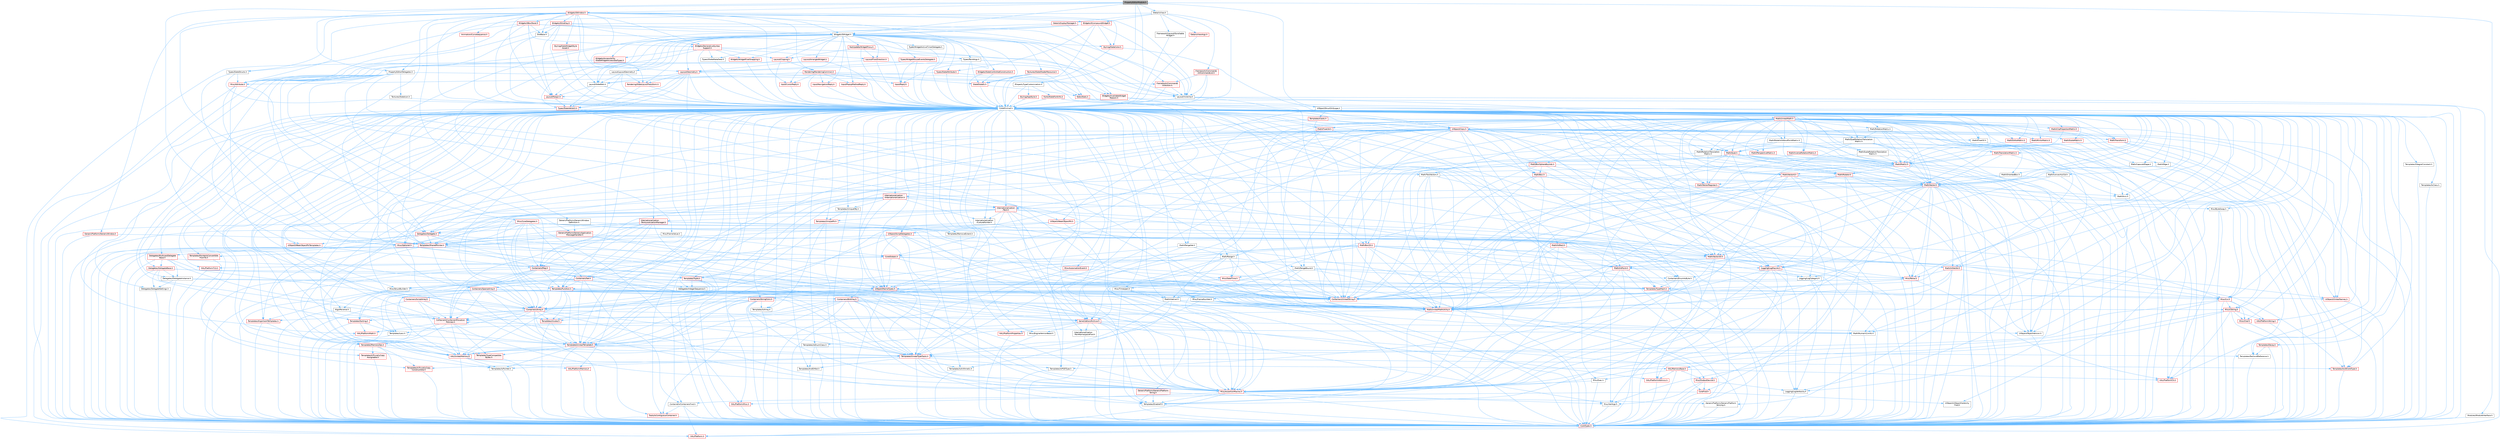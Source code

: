 digraph "PropertyEditorModule.h"
{
 // INTERACTIVE_SVG=YES
 // LATEX_PDF_SIZE
  bgcolor="transparent";
  edge [fontname=Helvetica,fontsize=10,labelfontname=Helvetica,labelfontsize=10];
  node [fontname=Helvetica,fontsize=10,shape=box,height=0.2,width=0.4];
  Node1 [id="Node000001",label="PropertyEditorModule.h",height=0.2,width=0.4,color="gray40", fillcolor="grey60", style="filled", fontcolor="black",tooltip=" "];
  Node1 -> Node2 [id="edge1_Node000001_Node000002",color="steelblue1",style="solid",tooltip=" "];
  Node2 [id="Node000002",label="CoreMinimal.h",height=0.2,width=0.4,color="grey40", fillcolor="white", style="filled",URL="$d7/d67/CoreMinimal_8h.html",tooltip=" "];
  Node2 -> Node3 [id="edge2_Node000002_Node000003",color="steelblue1",style="solid",tooltip=" "];
  Node3 [id="Node000003",label="CoreTypes.h",height=0.2,width=0.4,color="red", fillcolor="#FFF0F0", style="filled",URL="$dc/dec/CoreTypes_8h.html",tooltip=" "];
  Node3 -> Node4 [id="edge3_Node000003_Node000004",color="steelblue1",style="solid",tooltip=" "];
  Node4 [id="Node000004",label="HAL/Platform.h",height=0.2,width=0.4,color="red", fillcolor="#FFF0F0", style="filled",URL="$d9/dd0/Platform_8h.html",tooltip=" "];
  Node2 -> Node17 [id="edge4_Node000002_Node000017",color="steelblue1",style="solid",tooltip=" "];
  Node17 [id="Node000017",label="CoreFwd.h",height=0.2,width=0.4,color="red", fillcolor="#FFF0F0", style="filled",URL="$d1/d1e/CoreFwd_8h.html",tooltip=" "];
  Node17 -> Node3 [id="edge5_Node000017_Node000003",color="steelblue1",style="solid",tooltip=" "];
  Node17 -> Node18 [id="edge6_Node000017_Node000018",color="steelblue1",style="solid",tooltip=" "];
  Node18 [id="Node000018",label="Containers/ContainersFwd.h",height=0.2,width=0.4,color="grey40", fillcolor="white", style="filled",URL="$d4/d0a/ContainersFwd_8h.html",tooltip=" "];
  Node18 -> Node4 [id="edge7_Node000018_Node000004",color="steelblue1",style="solid",tooltip=" "];
  Node18 -> Node3 [id="edge8_Node000018_Node000003",color="steelblue1",style="solid",tooltip=" "];
  Node18 -> Node19 [id="edge9_Node000018_Node000019",color="steelblue1",style="solid",tooltip=" "];
  Node19 [id="Node000019",label="Traits/IsContiguousContainer.h",height=0.2,width=0.4,color="red", fillcolor="#FFF0F0", style="filled",URL="$d5/d3c/IsContiguousContainer_8h.html",tooltip=" "];
  Node19 -> Node3 [id="edge10_Node000019_Node000003",color="steelblue1",style="solid",tooltip=" "];
  Node17 -> Node23 [id="edge11_Node000017_Node000023",color="steelblue1",style="solid",tooltip=" "];
  Node23 [id="Node000023",label="UObject/UObjectHierarchy\lFwd.h",height=0.2,width=0.4,color="grey40", fillcolor="white", style="filled",URL="$d3/d13/UObjectHierarchyFwd_8h.html",tooltip=" "];
  Node2 -> Node23 [id="edge12_Node000002_Node000023",color="steelblue1",style="solid",tooltip=" "];
  Node2 -> Node18 [id="edge13_Node000002_Node000018",color="steelblue1",style="solid",tooltip=" "];
  Node2 -> Node24 [id="edge14_Node000002_Node000024",color="steelblue1",style="solid",tooltip=" "];
  Node24 [id="Node000024",label="Misc/VarArgs.h",height=0.2,width=0.4,color="grey40", fillcolor="white", style="filled",URL="$d5/d6f/VarArgs_8h.html",tooltip=" "];
  Node24 -> Node3 [id="edge15_Node000024_Node000003",color="steelblue1",style="solid",tooltip=" "];
  Node2 -> Node25 [id="edge16_Node000002_Node000025",color="steelblue1",style="solid",tooltip=" "];
  Node25 [id="Node000025",label="Logging/LogVerbosity.h",height=0.2,width=0.4,color="grey40", fillcolor="white", style="filled",URL="$d2/d8f/LogVerbosity_8h.html",tooltip=" "];
  Node25 -> Node3 [id="edge17_Node000025_Node000003",color="steelblue1",style="solid",tooltip=" "];
  Node2 -> Node26 [id="edge18_Node000002_Node000026",color="steelblue1",style="solid",tooltip=" "];
  Node26 [id="Node000026",label="Misc/OutputDevice.h",height=0.2,width=0.4,color="red", fillcolor="#FFF0F0", style="filled",URL="$d7/d32/OutputDevice_8h.html",tooltip=" "];
  Node26 -> Node17 [id="edge19_Node000026_Node000017",color="steelblue1",style="solid",tooltip=" "];
  Node26 -> Node3 [id="edge20_Node000026_Node000003",color="steelblue1",style="solid",tooltip=" "];
  Node26 -> Node25 [id="edge21_Node000026_Node000025",color="steelblue1",style="solid",tooltip=" "];
  Node26 -> Node24 [id="edge22_Node000026_Node000024",color="steelblue1",style="solid",tooltip=" "];
  Node2 -> Node32 [id="edge23_Node000002_Node000032",color="steelblue1",style="solid",tooltip=" "];
  Node32 [id="Node000032",label="HAL/PlatformCrt.h",height=0.2,width=0.4,color="red", fillcolor="#FFF0F0", style="filled",URL="$d8/d75/PlatformCrt_8h.html",tooltip=" "];
  Node2 -> Node42 [id="edge24_Node000002_Node000042",color="steelblue1",style="solid",tooltip=" "];
  Node42 [id="Node000042",label="HAL/PlatformMisc.h",height=0.2,width=0.4,color="red", fillcolor="#FFF0F0", style="filled",URL="$d0/df5/PlatformMisc_8h.html",tooltip=" "];
  Node42 -> Node3 [id="edge25_Node000042_Node000003",color="steelblue1",style="solid",tooltip=" "];
  Node2 -> Node61 [id="edge26_Node000002_Node000061",color="steelblue1",style="solid",tooltip=" "];
  Node61 [id="Node000061",label="Misc/AssertionMacros.h",height=0.2,width=0.4,color="red", fillcolor="#FFF0F0", style="filled",URL="$d0/dfa/AssertionMacros_8h.html",tooltip=" "];
  Node61 -> Node3 [id="edge27_Node000061_Node000003",color="steelblue1",style="solid",tooltip=" "];
  Node61 -> Node4 [id="edge28_Node000061_Node000004",color="steelblue1",style="solid",tooltip=" "];
  Node61 -> Node42 [id="edge29_Node000061_Node000042",color="steelblue1",style="solid",tooltip=" "];
  Node61 -> Node62 [id="edge30_Node000061_Node000062",color="steelblue1",style="solid",tooltip=" "];
  Node62 [id="Node000062",label="Templates/EnableIf.h",height=0.2,width=0.4,color="grey40", fillcolor="white", style="filled",URL="$d7/d60/EnableIf_8h.html",tooltip=" "];
  Node62 -> Node3 [id="edge31_Node000062_Node000003",color="steelblue1",style="solid",tooltip=" "];
  Node61 -> Node24 [id="edge32_Node000061_Node000024",color="steelblue1",style="solid",tooltip=" "];
  Node2 -> Node70 [id="edge33_Node000002_Node000070",color="steelblue1",style="solid",tooltip=" "];
  Node70 [id="Node000070",label="Templates/IsPointer.h",height=0.2,width=0.4,color="grey40", fillcolor="white", style="filled",URL="$d7/d05/IsPointer_8h.html",tooltip=" "];
  Node70 -> Node3 [id="edge34_Node000070_Node000003",color="steelblue1",style="solid",tooltip=" "];
  Node2 -> Node71 [id="edge35_Node000002_Node000071",color="steelblue1",style="solid",tooltip=" "];
  Node71 [id="Node000071",label="HAL/PlatformMemory.h",height=0.2,width=0.4,color="red", fillcolor="#FFF0F0", style="filled",URL="$de/d68/PlatformMemory_8h.html",tooltip=" "];
  Node71 -> Node3 [id="edge36_Node000071_Node000003",color="steelblue1",style="solid",tooltip=" "];
  Node2 -> Node54 [id="edge37_Node000002_Node000054",color="steelblue1",style="solid",tooltip=" "];
  Node54 [id="Node000054",label="HAL/PlatformAtomics.h",height=0.2,width=0.4,color="red", fillcolor="#FFF0F0", style="filled",URL="$d3/d36/PlatformAtomics_8h.html",tooltip=" "];
  Node54 -> Node3 [id="edge38_Node000054_Node000003",color="steelblue1",style="solid",tooltip=" "];
  Node2 -> Node76 [id="edge39_Node000002_Node000076",color="steelblue1",style="solid",tooltip=" "];
  Node76 [id="Node000076",label="Misc/Exec.h",height=0.2,width=0.4,color="grey40", fillcolor="white", style="filled",URL="$de/ddb/Exec_8h.html",tooltip=" "];
  Node76 -> Node3 [id="edge40_Node000076_Node000003",color="steelblue1",style="solid",tooltip=" "];
  Node76 -> Node61 [id="edge41_Node000076_Node000061",color="steelblue1",style="solid",tooltip=" "];
  Node2 -> Node77 [id="edge42_Node000002_Node000077",color="steelblue1",style="solid",tooltip=" "];
  Node77 [id="Node000077",label="HAL/MemoryBase.h",height=0.2,width=0.4,color="red", fillcolor="#FFF0F0", style="filled",URL="$d6/d9f/MemoryBase_8h.html",tooltip=" "];
  Node77 -> Node3 [id="edge43_Node000077_Node000003",color="steelblue1",style="solid",tooltip=" "];
  Node77 -> Node54 [id="edge44_Node000077_Node000054",color="steelblue1",style="solid",tooltip=" "];
  Node77 -> Node32 [id="edge45_Node000077_Node000032",color="steelblue1",style="solid",tooltip=" "];
  Node77 -> Node76 [id="edge46_Node000077_Node000076",color="steelblue1",style="solid",tooltip=" "];
  Node77 -> Node26 [id="edge47_Node000077_Node000026",color="steelblue1",style="solid",tooltip=" "];
  Node2 -> Node87 [id="edge48_Node000002_Node000087",color="steelblue1",style="solid",tooltip=" "];
  Node87 [id="Node000087",label="HAL/UnrealMemory.h",height=0.2,width=0.4,color="red", fillcolor="#FFF0F0", style="filled",URL="$d9/d96/UnrealMemory_8h.html",tooltip=" "];
  Node87 -> Node3 [id="edge49_Node000087_Node000003",color="steelblue1",style="solid",tooltip=" "];
  Node87 -> Node77 [id="edge50_Node000087_Node000077",color="steelblue1",style="solid",tooltip=" "];
  Node87 -> Node71 [id="edge51_Node000087_Node000071",color="steelblue1",style="solid",tooltip=" "];
  Node87 -> Node70 [id="edge52_Node000087_Node000070",color="steelblue1",style="solid",tooltip=" "];
  Node2 -> Node89 [id="edge53_Node000002_Node000089",color="steelblue1",style="solid",tooltip=" "];
  Node89 [id="Node000089",label="Templates/IsArithmetic.h",height=0.2,width=0.4,color="grey40", fillcolor="white", style="filled",URL="$d2/d5d/IsArithmetic_8h.html",tooltip=" "];
  Node89 -> Node3 [id="edge54_Node000089_Node000003",color="steelblue1",style="solid",tooltip=" "];
  Node2 -> Node83 [id="edge55_Node000002_Node000083",color="steelblue1",style="solid",tooltip=" "];
  Node83 [id="Node000083",label="Templates/AndOrNot.h",height=0.2,width=0.4,color="grey40", fillcolor="white", style="filled",URL="$db/d0a/AndOrNot_8h.html",tooltip=" "];
  Node83 -> Node3 [id="edge56_Node000083_Node000003",color="steelblue1",style="solid",tooltip=" "];
  Node2 -> Node90 [id="edge57_Node000002_Node000090",color="steelblue1",style="solid",tooltip=" "];
  Node90 [id="Node000090",label="Templates/IsPODType.h",height=0.2,width=0.4,color="grey40", fillcolor="white", style="filled",URL="$d7/db1/IsPODType_8h.html",tooltip=" "];
  Node90 -> Node3 [id="edge58_Node000090_Node000003",color="steelblue1",style="solid",tooltip=" "];
  Node2 -> Node91 [id="edge59_Node000002_Node000091",color="steelblue1",style="solid",tooltip=" "];
  Node91 [id="Node000091",label="Templates/IsUECoreType.h",height=0.2,width=0.4,color="red", fillcolor="#FFF0F0", style="filled",URL="$d1/db8/IsUECoreType_8h.html",tooltip=" "];
  Node91 -> Node3 [id="edge60_Node000091_Node000003",color="steelblue1",style="solid",tooltip=" "];
  Node2 -> Node84 [id="edge61_Node000002_Node000084",color="steelblue1",style="solid",tooltip=" "];
  Node84 [id="Node000084",label="Templates/IsTriviallyCopy\lConstructible.h",height=0.2,width=0.4,color="red", fillcolor="#FFF0F0", style="filled",URL="$d3/d78/IsTriviallyCopyConstructible_8h.html",tooltip=" "];
  Node84 -> Node3 [id="edge62_Node000084_Node000003",color="steelblue1",style="solid",tooltip=" "];
  Node2 -> Node92 [id="edge63_Node000002_Node000092",color="steelblue1",style="solid",tooltip=" "];
  Node92 [id="Node000092",label="Templates/UnrealTypeTraits.h",height=0.2,width=0.4,color="red", fillcolor="#FFF0F0", style="filled",URL="$d2/d2d/UnrealTypeTraits_8h.html",tooltip=" "];
  Node92 -> Node3 [id="edge64_Node000092_Node000003",color="steelblue1",style="solid",tooltip=" "];
  Node92 -> Node70 [id="edge65_Node000092_Node000070",color="steelblue1",style="solid",tooltip=" "];
  Node92 -> Node61 [id="edge66_Node000092_Node000061",color="steelblue1",style="solid",tooltip=" "];
  Node92 -> Node83 [id="edge67_Node000092_Node000083",color="steelblue1",style="solid",tooltip=" "];
  Node92 -> Node62 [id="edge68_Node000092_Node000062",color="steelblue1",style="solid",tooltip=" "];
  Node92 -> Node89 [id="edge69_Node000092_Node000089",color="steelblue1",style="solid",tooltip=" "];
  Node92 -> Node90 [id="edge70_Node000092_Node000090",color="steelblue1",style="solid",tooltip=" "];
  Node92 -> Node91 [id="edge71_Node000092_Node000091",color="steelblue1",style="solid",tooltip=" "];
  Node92 -> Node84 [id="edge72_Node000092_Node000084",color="steelblue1",style="solid",tooltip=" "];
  Node2 -> Node62 [id="edge73_Node000002_Node000062",color="steelblue1",style="solid",tooltip=" "];
  Node2 -> Node94 [id="edge74_Node000002_Node000094",color="steelblue1",style="solid",tooltip=" "];
  Node94 [id="Node000094",label="Templates/RemoveReference.h",height=0.2,width=0.4,color="grey40", fillcolor="white", style="filled",URL="$da/dbe/RemoveReference_8h.html",tooltip=" "];
  Node94 -> Node3 [id="edge75_Node000094_Node000003",color="steelblue1",style="solid",tooltip=" "];
  Node2 -> Node95 [id="edge76_Node000002_Node000095",color="steelblue1",style="solid",tooltip=" "];
  Node95 [id="Node000095",label="Templates/IntegralConstant.h",height=0.2,width=0.4,color="grey40", fillcolor="white", style="filled",URL="$db/d1b/IntegralConstant_8h.html",tooltip=" "];
  Node95 -> Node3 [id="edge77_Node000095_Node000003",color="steelblue1",style="solid",tooltip=" "];
  Node2 -> Node96 [id="edge78_Node000002_Node000096",color="steelblue1",style="solid",tooltip=" "];
  Node96 [id="Node000096",label="Templates/IsClass.h",height=0.2,width=0.4,color="grey40", fillcolor="white", style="filled",URL="$db/dcb/IsClass_8h.html",tooltip=" "];
  Node96 -> Node3 [id="edge79_Node000096_Node000003",color="steelblue1",style="solid",tooltip=" "];
  Node2 -> Node97 [id="edge80_Node000002_Node000097",color="steelblue1",style="solid",tooltip=" "];
  Node97 [id="Node000097",label="Templates/TypeCompatible\lBytes.h",height=0.2,width=0.4,color="red", fillcolor="#FFF0F0", style="filled",URL="$df/d0a/TypeCompatibleBytes_8h.html",tooltip=" "];
  Node97 -> Node3 [id="edge81_Node000097_Node000003",color="steelblue1",style="solid",tooltip=" "];
  Node2 -> Node19 [id="edge82_Node000002_Node000019",color="steelblue1",style="solid",tooltip=" "];
  Node2 -> Node98 [id="edge83_Node000002_Node000098",color="steelblue1",style="solid",tooltip=" "];
  Node98 [id="Node000098",label="Templates/UnrealTemplate.h",height=0.2,width=0.4,color="red", fillcolor="#FFF0F0", style="filled",URL="$d4/d24/UnrealTemplate_8h.html",tooltip=" "];
  Node98 -> Node3 [id="edge84_Node000098_Node000003",color="steelblue1",style="solid",tooltip=" "];
  Node98 -> Node70 [id="edge85_Node000098_Node000070",color="steelblue1",style="solid",tooltip=" "];
  Node98 -> Node87 [id="edge86_Node000098_Node000087",color="steelblue1",style="solid",tooltip=" "];
  Node98 -> Node92 [id="edge87_Node000098_Node000092",color="steelblue1",style="solid",tooltip=" "];
  Node98 -> Node94 [id="edge88_Node000098_Node000094",color="steelblue1",style="solid",tooltip=" "];
  Node98 -> Node97 [id="edge89_Node000098_Node000097",color="steelblue1",style="solid",tooltip=" "];
  Node98 -> Node19 [id="edge90_Node000098_Node000019",color="steelblue1",style="solid",tooltip=" "];
  Node2 -> Node47 [id="edge91_Node000002_Node000047",color="steelblue1",style="solid",tooltip=" "];
  Node47 [id="Node000047",label="Math/NumericLimits.h",height=0.2,width=0.4,color="grey40", fillcolor="white", style="filled",URL="$df/d1b/NumericLimits_8h.html",tooltip=" "];
  Node47 -> Node3 [id="edge92_Node000047_Node000003",color="steelblue1",style="solid",tooltip=" "];
  Node2 -> Node102 [id="edge93_Node000002_Node000102",color="steelblue1",style="solid",tooltip=" "];
  Node102 [id="Node000102",label="HAL/PlatformMath.h",height=0.2,width=0.4,color="red", fillcolor="#FFF0F0", style="filled",URL="$dc/d53/PlatformMath_8h.html",tooltip=" "];
  Node102 -> Node3 [id="edge94_Node000102_Node000003",color="steelblue1",style="solid",tooltip=" "];
  Node2 -> Node85 [id="edge95_Node000002_Node000085",color="steelblue1",style="solid",tooltip=" "];
  Node85 [id="Node000085",label="Templates/IsTriviallyCopy\lAssignable.h",height=0.2,width=0.4,color="red", fillcolor="#FFF0F0", style="filled",URL="$d2/df2/IsTriviallyCopyAssignable_8h.html",tooltip=" "];
  Node85 -> Node3 [id="edge96_Node000085_Node000003",color="steelblue1",style="solid",tooltip=" "];
  Node2 -> Node110 [id="edge97_Node000002_Node000110",color="steelblue1",style="solid",tooltip=" "];
  Node110 [id="Node000110",label="Templates/MemoryOps.h",height=0.2,width=0.4,color="red", fillcolor="#FFF0F0", style="filled",URL="$db/dea/MemoryOps_8h.html",tooltip=" "];
  Node110 -> Node3 [id="edge98_Node000110_Node000003",color="steelblue1",style="solid",tooltip=" "];
  Node110 -> Node87 [id="edge99_Node000110_Node000087",color="steelblue1",style="solid",tooltip=" "];
  Node110 -> Node85 [id="edge100_Node000110_Node000085",color="steelblue1",style="solid",tooltip=" "];
  Node110 -> Node84 [id="edge101_Node000110_Node000084",color="steelblue1",style="solid",tooltip=" "];
  Node110 -> Node92 [id="edge102_Node000110_Node000092",color="steelblue1",style="solid",tooltip=" "];
  Node2 -> Node111 [id="edge103_Node000002_Node000111",color="steelblue1",style="solid",tooltip=" "];
  Node111 [id="Node000111",label="Containers/ContainerAllocation\lPolicies.h",height=0.2,width=0.4,color="red", fillcolor="#FFF0F0", style="filled",URL="$d7/dff/ContainerAllocationPolicies_8h.html",tooltip=" "];
  Node111 -> Node3 [id="edge104_Node000111_Node000003",color="steelblue1",style="solid",tooltip=" "];
  Node111 -> Node111 [id="edge105_Node000111_Node000111",color="steelblue1",style="solid",tooltip=" "];
  Node111 -> Node102 [id="edge106_Node000111_Node000102",color="steelblue1",style="solid",tooltip=" "];
  Node111 -> Node87 [id="edge107_Node000111_Node000087",color="steelblue1",style="solid",tooltip=" "];
  Node111 -> Node47 [id="edge108_Node000111_Node000047",color="steelblue1",style="solid",tooltip=" "];
  Node111 -> Node61 [id="edge109_Node000111_Node000061",color="steelblue1",style="solid",tooltip=" "];
  Node111 -> Node110 [id="edge110_Node000111_Node000110",color="steelblue1",style="solid",tooltip=" "];
  Node111 -> Node97 [id="edge111_Node000111_Node000097",color="steelblue1",style="solid",tooltip=" "];
  Node2 -> Node114 [id="edge112_Node000002_Node000114",color="steelblue1",style="solid",tooltip=" "];
  Node114 [id="Node000114",label="Templates/IsEnumClass.h",height=0.2,width=0.4,color="grey40", fillcolor="white", style="filled",URL="$d7/d15/IsEnumClass_8h.html",tooltip=" "];
  Node114 -> Node3 [id="edge113_Node000114_Node000003",color="steelblue1",style="solid",tooltip=" "];
  Node114 -> Node83 [id="edge114_Node000114_Node000083",color="steelblue1",style="solid",tooltip=" "];
  Node2 -> Node115 [id="edge115_Node000002_Node000115",color="steelblue1",style="solid",tooltip=" "];
  Node115 [id="Node000115",label="HAL/PlatformProperties.h",height=0.2,width=0.4,color="red", fillcolor="#FFF0F0", style="filled",URL="$d9/db0/PlatformProperties_8h.html",tooltip=" "];
  Node115 -> Node3 [id="edge116_Node000115_Node000003",color="steelblue1",style="solid",tooltip=" "];
  Node2 -> Node118 [id="edge117_Node000002_Node000118",color="steelblue1",style="solid",tooltip=" "];
  Node118 [id="Node000118",label="Misc/EngineVersionBase.h",height=0.2,width=0.4,color="grey40", fillcolor="white", style="filled",URL="$d5/d2b/EngineVersionBase_8h.html",tooltip=" "];
  Node118 -> Node3 [id="edge118_Node000118_Node000003",color="steelblue1",style="solid",tooltip=" "];
  Node2 -> Node119 [id="edge119_Node000002_Node000119",color="steelblue1",style="solid",tooltip=" "];
  Node119 [id="Node000119",label="Internationalization\l/TextNamespaceFwd.h",height=0.2,width=0.4,color="grey40", fillcolor="white", style="filled",URL="$d8/d97/TextNamespaceFwd_8h.html",tooltip=" "];
  Node119 -> Node3 [id="edge120_Node000119_Node000003",color="steelblue1",style="solid",tooltip=" "];
  Node2 -> Node120 [id="edge121_Node000002_Node000120",color="steelblue1",style="solid",tooltip=" "];
  Node120 [id="Node000120",label="Serialization/Archive.h",height=0.2,width=0.4,color="red", fillcolor="#FFF0F0", style="filled",URL="$d7/d3b/Archive_8h.html",tooltip=" "];
  Node120 -> Node17 [id="edge122_Node000120_Node000017",color="steelblue1",style="solid",tooltip=" "];
  Node120 -> Node3 [id="edge123_Node000120_Node000003",color="steelblue1",style="solid",tooltip=" "];
  Node120 -> Node115 [id="edge124_Node000120_Node000115",color="steelblue1",style="solid",tooltip=" "];
  Node120 -> Node119 [id="edge125_Node000120_Node000119",color="steelblue1",style="solid",tooltip=" "];
  Node120 -> Node61 [id="edge126_Node000120_Node000061",color="steelblue1",style="solid",tooltip=" "];
  Node120 -> Node118 [id="edge127_Node000120_Node000118",color="steelblue1",style="solid",tooltip=" "];
  Node120 -> Node24 [id="edge128_Node000120_Node000024",color="steelblue1",style="solid",tooltip=" "];
  Node120 -> Node62 [id="edge129_Node000120_Node000062",color="steelblue1",style="solid",tooltip=" "];
  Node120 -> Node114 [id="edge130_Node000120_Node000114",color="steelblue1",style="solid",tooltip=" "];
  Node120 -> Node98 [id="edge131_Node000120_Node000098",color="steelblue1",style="solid",tooltip=" "];
  Node120 -> Node123 [id="edge132_Node000120_Node000123",color="steelblue1",style="solid",tooltip=" "];
  Node123 [id="Node000123",label="UObject/ObjectVersion.h",height=0.2,width=0.4,color="grey40", fillcolor="white", style="filled",URL="$da/d63/ObjectVersion_8h.html",tooltip=" "];
  Node123 -> Node3 [id="edge133_Node000123_Node000003",color="steelblue1",style="solid",tooltip=" "];
  Node2 -> Node124 [id="edge134_Node000002_Node000124",color="steelblue1",style="solid",tooltip=" "];
  Node124 [id="Node000124",label="Templates/Less.h",height=0.2,width=0.4,color="grey40", fillcolor="white", style="filled",URL="$de/dc8/Less_8h.html",tooltip=" "];
  Node124 -> Node3 [id="edge135_Node000124_Node000003",color="steelblue1",style="solid",tooltip=" "];
  Node124 -> Node98 [id="edge136_Node000124_Node000098",color="steelblue1",style="solid",tooltip=" "];
  Node2 -> Node125 [id="edge137_Node000002_Node000125",color="steelblue1",style="solid",tooltip=" "];
  Node125 [id="Node000125",label="Templates/Sorting.h",height=0.2,width=0.4,color="red", fillcolor="#FFF0F0", style="filled",URL="$d3/d9e/Sorting_8h.html",tooltip=" "];
  Node125 -> Node3 [id="edge138_Node000125_Node000003",color="steelblue1",style="solid",tooltip=" "];
  Node125 -> Node102 [id="edge139_Node000125_Node000102",color="steelblue1",style="solid",tooltip=" "];
  Node125 -> Node124 [id="edge140_Node000125_Node000124",color="steelblue1",style="solid",tooltip=" "];
  Node2 -> Node136 [id="edge141_Node000002_Node000136",color="steelblue1",style="solid",tooltip=" "];
  Node136 [id="Node000136",label="Misc/Char.h",height=0.2,width=0.4,color="red", fillcolor="#FFF0F0", style="filled",URL="$d0/d58/Char_8h.html",tooltip=" "];
  Node136 -> Node3 [id="edge142_Node000136_Node000003",color="steelblue1",style="solid",tooltip=" "];
  Node2 -> Node139 [id="edge143_Node000002_Node000139",color="steelblue1",style="solid",tooltip=" "];
  Node139 [id="Node000139",label="GenericPlatform/GenericPlatform\lStricmp.h",height=0.2,width=0.4,color="grey40", fillcolor="white", style="filled",URL="$d2/d86/GenericPlatformStricmp_8h.html",tooltip=" "];
  Node139 -> Node3 [id="edge144_Node000139_Node000003",color="steelblue1",style="solid",tooltip=" "];
  Node2 -> Node140 [id="edge145_Node000002_Node000140",color="steelblue1",style="solid",tooltip=" "];
  Node140 [id="Node000140",label="GenericPlatform/GenericPlatform\lString.h",height=0.2,width=0.4,color="red", fillcolor="#FFF0F0", style="filled",URL="$dd/d20/GenericPlatformString_8h.html",tooltip=" "];
  Node140 -> Node3 [id="edge146_Node000140_Node000003",color="steelblue1",style="solid",tooltip=" "];
  Node140 -> Node139 [id="edge147_Node000140_Node000139",color="steelblue1",style="solid",tooltip=" "];
  Node140 -> Node62 [id="edge148_Node000140_Node000062",color="steelblue1",style="solid",tooltip=" "];
  Node2 -> Node73 [id="edge149_Node000002_Node000073",color="steelblue1",style="solid",tooltip=" "];
  Node73 [id="Node000073",label="HAL/PlatformString.h",height=0.2,width=0.4,color="red", fillcolor="#FFF0F0", style="filled",URL="$db/db5/PlatformString_8h.html",tooltip=" "];
  Node73 -> Node3 [id="edge150_Node000073_Node000003",color="steelblue1",style="solid",tooltip=" "];
  Node2 -> Node143 [id="edge151_Node000002_Node000143",color="steelblue1",style="solid",tooltip=" "];
  Node143 [id="Node000143",label="Misc/CString.h",height=0.2,width=0.4,color="red", fillcolor="#FFF0F0", style="filled",URL="$d2/d49/CString_8h.html",tooltip=" "];
  Node143 -> Node3 [id="edge152_Node000143_Node000003",color="steelblue1",style="solid",tooltip=" "];
  Node143 -> Node32 [id="edge153_Node000143_Node000032",color="steelblue1",style="solid",tooltip=" "];
  Node143 -> Node73 [id="edge154_Node000143_Node000073",color="steelblue1",style="solid",tooltip=" "];
  Node143 -> Node61 [id="edge155_Node000143_Node000061",color="steelblue1",style="solid",tooltip=" "];
  Node143 -> Node136 [id="edge156_Node000143_Node000136",color="steelblue1",style="solid",tooltip=" "];
  Node143 -> Node24 [id="edge157_Node000143_Node000024",color="steelblue1",style="solid",tooltip=" "];
  Node2 -> Node144 [id="edge158_Node000002_Node000144",color="steelblue1",style="solid",tooltip=" "];
  Node144 [id="Node000144",label="Misc/Crc.h",height=0.2,width=0.4,color="red", fillcolor="#FFF0F0", style="filled",URL="$d4/dd2/Crc_8h.html",tooltip=" "];
  Node144 -> Node3 [id="edge159_Node000144_Node000003",color="steelblue1",style="solid",tooltip=" "];
  Node144 -> Node73 [id="edge160_Node000144_Node000073",color="steelblue1",style="solid",tooltip=" "];
  Node144 -> Node61 [id="edge161_Node000144_Node000061",color="steelblue1",style="solid",tooltip=" "];
  Node144 -> Node143 [id="edge162_Node000144_Node000143",color="steelblue1",style="solid",tooltip=" "];
  Node144 -> Node136 [id="edge163_Node000144_Node000136",color="steelblue1",style="solid",tooltip=" "];
  Node144 -> Node92 [id="edge164_Node000144_Node000092",color="steelblue1",style="solid",tooltip=" "];
  Node2 -> Node135 [id="edge165_Node000002_Node000135",color="steelblue1",style="solid",tooltip=" "];
  Node135 [id="Node000135",label="Math/UnrealMathUtility.h",height=0.2,width=0.4,color="red", fillcolor="#FFF0F0", style="filled",URL="$db/db8/UnrealMathUtility_8h.html",tooltip=" "];
  Node135 -> Node3 [id="edge166_Node000135_Node000003",color="steelblue1",style="solid",tooltip=" "];
  Node135 -> Node61 [id="edge167_Node000135_Node000061",color="steelblue1",style="solid",tooltip=" "];
  Node135 -> Node102 [id="edge168_Node000135_Node000102",color="steelblue1",style="solid",tooltip=" "];
  Node2 -> Node145 [id="edge169_Node000002_Node000145",color="steelblue1",style="solid",tooltip=" "];
  Node145 [id="Node000145",label="Containers/UnrealString.h",height=0.2,width=0.4,color="red", fillcolor="#FFF0F0", style="filled",URL="$d5/dba/UnrealString_8h.html",tooltip=" "];
  Node2 -> Node149 [id="edge170_Node000002_Node000149",color="steelblue1",style="solid",tooltip=" "];
  Node149 [id="Node000149",label="Containers/Array.h",height=0.2,width=0.4,color="red", fillcolor="#FFF0F0", style="filled",URL="$df/dd0/Array_8h.html",tooltip=" "];
  Node149 -> Node3 [id="edge171_Node000149_Node000003",color="steelblue1",style="solid",tooltip=" "];
  Node149 -> Node61 [id="edge172_Node000149_Node000061",color="steelblue1",style="solid",tooltip=" "];
  Node149 -> Node87 [id="edge173_Node000149_Node000087",color="steelblue1",style="solid",tooltip=" "];
  Node149 -> Node92 [id="edge174_Node000149_Node000092",color="steelblue1",style="solid",tooltip=" "];
  Node149 -> Node98 [id="edge175_Node000149_Node000098",color="steelblue1",style="solid",tooltip=" "];
  Node149 -> Node111 [id="edge176_Node000149_Node000111",color="steelblue1",style="solid",tooltip=" "];
  Node149 -> Node120 [id="edge177_Node000149_Node000120",color="steelblue1",style="solid",tooltip=" "];
  Node149 -> Node128 [id="edge178_Node000149_Node000128",color="steelblue1",style="solid",tooltip=" "];
  Node128 [id="Node000128",label="Templates/Invoke.h",height=0.2,width=0.4,color="red", fillcolor="#FFF0F0", style="filled",URL="$d7/deb/Invoke_8h.html",tooltip=" "];
  Node128 -> Node3 [id="edge179_Node000128_Node000003",color="steelblue1",style="solid",tooltip=" "];
  Node128 -> Node98 [id="edge180_Node000128_Node000098",color="steelblue1",style="solid",tooltip=" "];
  Node149 -> Node124 [id="edge181_Node000149_Node000124",color="steelblue1",style="solid",tooltip=" "];
  Node149 -> Node125 [id="edge182_Node000149_Node000125",color="steelblue1",style="solid",tooltip=" "];
  Node149 -> Node172 [id="edge183_Node000149_Node000172",color="steelblue1",style="solid",tooltip=" "];
  Node172 [id="Node000172",label="Templates/AlignmentTemplates.h",height=0.2,width=0.4,color="red", fillcolor="#FFF0F0", style="filled",URL="$dd/d32/AlignmentTemplates_8h.html",tooltip=" "];
  Node172 -> Node3 [id="edge184_Node000172_Node000003",color="steelblue1",style="solid",tooltip=" "];
  Node172 -> Node70 [id="edge185_Node000172_Node000070",color="steelblue1",style="solid",tooltip=" "];
  Node2 -> Node173 [id="edge186_Node000002_Node000173",color="steelblue1",style="solid",tooltip=" "];
  Node173 [id="Node000173",label="Misc/FrameNumber.h",height=0.2,width=0.4,color="grey40", fillcolor="white", style="filled",URL="$dd/dbd/FrameNumber_8h.html",tooltip=" "];
  Node173 -> Node3 [id="edge187_Node000173_Node000003",color="steelblue1",style="solid",tooltip=" "];
  Node173 -> Node47 [id="edge188_Node000173_Node000047",color="steelblue1",style="solid",tooltip=" "];
  Node173 -> Node135 [id="edge189_Node000173_Node000135",color="steelblue1",style="solid",tooltip=" "];
  Node173 -> Node62 [id="edge190_Node000173_Node000062",color="steelblue1",style="solid",tooltip=" "];
  Node173 -> Node92 [id="edge191_Node000173_Node000092",color="steelblue1",style="solid",tooltip=" "];
  Node2 -> Node174 [id="edge192_Node000002_Node000174",color="steelblue1",style="solid",tooltip=" "];
  Node174 [id="Node000174",label="Misc/Timespan.h",height=0.2,width=0.4,color="grey40", fillcolor="white", style="filled",URL="$da/dd9/Timespan_8h.html",tooltip=" "];
  Node174 -> Node3 [id="edge193_Node000174_Node000003",color="steelblue1",style="solid",tooltip=" "];
  Node174 -> Node175 [id="edge194_Node000174_Node000175",color="steelblue1",style="solid",tooltip=" "];
  Node175 [id="Node000175",label="Math/Interval.h",height=0.2,width=0.4,color="grey40", fillcolor="white", style="filled",URL="$d1/d55/Interval_8h.html",tooltip=" "];
  Node175 -> Node3 [id="edge195_Node000175_Node000003",color="steelblue1",style="solid",tooltip=" "];
  Node175 -> Node89 [id="edge196_Node000175_Node000089",color="steelblue1",style="solid",tooltip=" "];
  Node175 -> Node92 [id="edge197_Node000175_Node000092",color="steelblue1",style="solid",tooltip=" "];
  Node175 -> Node47 [id="edge198_Node000175_Node000047",color="steelblue1",style="solid",tooltip=" "];
  Node175 -> Node135 [id="edge199_Node000175_Node000135",color="steelblue1",style="solid",tooltip=" "];
  Node174 -> Node135 [id="edge200_Node000174_Node000135",color="steelblue1",style="solid",tooltip=" "];
  Node174 -> Node61 [id="edge201_Node000174_Node000061",color="steelblue1",style="solid",tooltip=" "];
  Node2 -> Node176 [id="edge202_Node000002_Node000176",color="steelblue1",style="solid",tooltip=" "];
  Node176 [id="Node000176",label="Containers/StringConv.h",height=0.2,width=0.4,color="red", fillcolor="#FFF0F0", style="filled",URL="$d3/ddf/StringConv_8h.html",tooltip=" "];
  Node176 -> Node3 [id="edge203_Node000176_Node000003",color="steelblue1",style="solid",tooltip=" "];
  Node176 -> Node61 [id="edge204_Node000176_Node000061",color="steelblue1",style="solid",tooltip=" "];
  Node176 -> Node111 [id="edge205_Node000176_Node000111",color="steelblue1",style="solid",tooltip=" "];
  Node176 -> Node149 [id="edge206_Node000176_Node000149",color="steelblue1",style="solid",tooltip=" "];
  Node176 -> Node143 [id="edge207_Node000176_Node000143",color="steelblue1",style="solid",tooltip=" "];
  Node176 -> Node177 [id="edge208_Node000176_Node000177",color="steelblue1",style="solid",tooltip=" "];
  Node177 [id="Node000177",label="Templates/IsArray.h",height=0.2,width=0.4,color="grey40", fillcolor="white", style="filled",URL="$d8/d8d/IsArray_8h.html",tooltip=" "];
  Node177 -> Node3 [id="edge209_Node000177_Node000003",color="steelblue1",style="solid",tooltip=" "];
  Node176 -> Node98 [id="edge210_Node000176_Node000098",color="steelblue1",style="solid",tooltip=" "];
  Node176 -> Node92 [id="edge211_Node000176_Node000092",color="steelblue1",style="solid",tooltip=" "];
  Node176 -> Node19 [id="edge212_Node000176_Node000019",color="steelblue1",style="solid",tooltip=" "];
  Node2 -> Node178 [id="edge213_Node000002_Node000178",color="steelblue1",style="solid",tooltip=" "];
  Node178 [id="Node000178",label="UObject/UnrealNames.h",height=0.2,width=0.4,color="red", fillcolor="#FFF0F0", style="filled",URL="$d8/db1/UnrealNames_8h.html",tooltip=" "];
  Node178 -> Node3 [id="edge214_Node000178_Node000003",color="steelblue1",style="solid",tooltip=" "];
  Node2 -> Node180 [id="edge215_Node000002_Node000180",color="steelblue1",style="solid",tooltip=" "];
  Node180 [id="Node000180",label="UObject/NameTypes.h",height=0.2,width=0.4,color="red", fillcolor="#FFF0F0", style="filled",URL="$d6/d35/NameTypes_8h.html",tooltip=" "];
  Node180 -> Node3 [id="edge216_Node000180_Node000003",color="steelblue1",style="solid",tooltip=" "];
  Node180 -> Node61 [id="edge217_Node000180_Node000061",color="steelblue1",style="solid",tooltip=" "];
  Node180 -> Node87 [id="edge218_Node000180_Node000087",color="steelblue1",style="solid",tooltip=" "];
  Node180 -> Node92 [id="edge219_Node000180_Node000092",color="steelblue1",style="solid",tooltip=" "];
  Node180 -> Node98 [id="edge220_Node000180_Node000098",color="steelblue1",style="solid",tooltip=" "];
  Node180 -> Node145 [id="edge221_Node000180_Node000145",color="steelblue1",style="solid",tooltip=" "];
  Node180 -> Node176 [id="edge222_Node000180_Node000176",color="steelblue1",style="solid",tooltip=" "];
  Node180 -> Node178 [id="edge223_Node000180_Node000178",color="steelblue1",style="solid",tooltip=" "];
  Node2 -> Node188 [id="edge224_Node000002_Node000188",color="steelblue1",style="solid",tooltip=" "];
  Node188 [id="Node000188",label="Misc/Parse.h",height=0.2,width=0.4,color="red", fillcolor="#FFF0F0", style="filled",URL="$dc/d71/Parse_8h.html",tooltip=" "];
  Node188 -> Node145 [id="edge225_Node000188_Node000145",color="steelblue1",style="solid",tooltip=" "];
  Node188 -> Node3 [id="edge226_Node000188_Node000003",color="steelblue1",style="solid",tooltip=" "];
  Node188 -> Node32 [id="edge227_Node000188_Node000032",color="steelblue1",style="solid",tooltip=" "];
  Node188 -> Node189 [id="edge228_Node000188_Node000189",color="steelblue1",style="solid",tooltip=" "];
  Node189 [id="Node000189",label="Templates/Function.h",height=0.2,width=0.4,color="red", fillcolor="#FFF0F0", style="filled",URL="$df/df5/Function_8h.html",tooltip=" "];
  Node189 -> Node3 [id="edge229_Node000189_Node000003",color="steelblue1",style="solid",tooltip=" "];
  Node189 -> Node61 [id="edge230_Node000189_Node000061",color="steelblue1",style="solid",tooltip=" "];
  Node189 -> Node87 [id="edge231_Node000189_Node000087",color="steelblue1",style="solid",tooltip=" "];
  Node189 -> Node92 [id="edge232_Node000189_Node000092",color="steelblue1",style="solid",tooltip=" "];
  Node189 -> Node128 [id="edge233_Node000189_Node000128",color="steelblue1",style="solid",tooltip=" "];
  Node189 -> Node98 [id="edge234_Node000189_Node000098",color="steelblue1",style="solid",tooltip=" "];
  Node189 -> Node135 [id="edge235_Node000189_Node000135",color="steelblue1",style="solid",tooltip=" "];
  Node2 -> Node172 [id="edge236_Node000002_Node000172",color="steelblue1",style="solid",tooltip=" "];
  Node2 -> Node191 [id="edge237_Node000002_Node000191",color="steelblue1",style="solid",tooltip=" "];
  Node191 [id="Node000191",label="Misc/StructBuilder.h",height=0.2,width=0.4,color="grey40", fillcolor="white", style="filled",URL="$d9/db3/StructBuilder_8h.html",tooltip=" "];
  Node191 -> Node3 [id="edge238_Node000191_Node000003",color="steelblue1",style="solid",tooltip=" "];
  Node191 -> Node135 [id="edge239_Node000191_Node000135",color="steelblue1",style="solid",tooltip=" "];
  Node191 -> Node172 [id="edge240_Node000191_Node000172",color="steelblue1",style="solid",tooltip=" "];
  Node2 -> Node104 [id="edge241_Node000002_Node000104",color="steelblue1",style="solid",tooltip=" "];
  Node104 [id="Node000104",label="Templates/Decay.h",height=0.2,width=0.4,color="red", fillcolor="#FFF0F0", style="filled",URL="$dd/d0f/Decay_8h.html",tooltip=" "];
  Node104 -> Node3 [id="edge242_Node000104_Node000003",color="steelblue1",style="solid",tooltip=" "];
  Node104 -> Node94 [id="edge243_Node000104_Node000094",color="steelblue1",style="solid",tooltip=" "];
  Node2 -> Node192 [id="edge244_Node000002_Node000192",color="steelblue1",style="solid",tooltip=" "];
  Node192 [id="Node000192",label="Templates/PointerIsConvertible\lFromTo.h",height=0.2,width=0.4,color="red", fillcolor="#FFF0F0", style="filled",URL="$d6/d65/PointerIsConvertibleFromTo_8h.html",tooltip=" "];
  Node192 -> Node3 [id="edge245_Node000192_Node000003",color="steelblue1",style="solid",tooltip=" "];
  Node2 -> Node128 [id="edge246_Node000002_Node000128",color="steelblue1",style="solid",tooltip=" "];
  Node2 -> Node189 [id="edge247_Node000002_Node000189",color="steelblue1",style="solid",tooltip=" "];
  Node2 -> Node161 [id="edge248_Node000002_Node000161",color="steelblue1",style="solid",tooltip=" "];
  Node161 [id="Node000161",label="Templates/TypeHash.h",height=0.2,width=0.4,color="red", fillcolor="#FFF0F0", style="filled",URL="$d1/d62/TypeHash_8h.html",tooltip=" "];
  Node161 -> Node3 [id="edge249_Node000161_Node000003",color="steelblue1",style="solid",tooltip=" "];
  Node161 -> Node144 [id="edge250_Node000161_Node000144",color="steelblue1",style="solid",tooltip=" "];
  Node2 -> Node193 [id="edge251_Node000002_Node000193",color="steelblue1",style="solid",tooltip=" "];
  Node193 [id="Node000193",label="Containers/ScriptArray.h",height=0.2,width=0.4,color="red", fillcolor="#FFF0F0", style="filled",URL="$dc/daf/ScriptArray_8h.html",tooltip=" "];
  Node193 -> Node3 [id="edge252_Node000193_Node000003",color="steelblue1",style="solid",tooltip=" "];
  Node193 -> Node61 [id="edge253_Node000193_Node000061",color="steelblue1",style="solid",tooltip=" "];
  Node193 -> Node87 [id="edge254_Node000193_Node000087",color="steelblue1",style="solid",tooltip=" "];
  Node193 -> Node111 [id="edge255_Node000193_Node000111",color="steelblue1",style="solid",tooltip=" "];
  Node193 -> Node149 [id="edge256_Node000193_Node000149",color="steelblue1",style="solid",tooltip=" "];
  Node2 -> Node194 [id="edge257_Node000002_Node000194",color="steelblue1",style="solid",tooltip=" "];
  Node194 [id="Node000194",label="Containers/BitArray.h",height=0.2,width=0.4,color="red", fillcolor="#FFF0F0", style="filled",URL="$d1/de4/BitArray_8h.html",tooltip=" "];
  Node194 -> Node111 [id="edge258_Node000194_Node000111",color="steelblue1",style="solid",tooltip=" "];
  Node194 -> Node3 [id="edge259_Node000194_Node000003",color="steelblue1",style="solid",tooltip=" "];
  Node194 -> Node54 [id="edge260_Node000194_Node000054",color="steelblue1",style="solid",tooltip=" "];
  Node194 -> Node87 [id="edge261_Node000194_Node000087",color="steelblue1",style="solid",tooltip=" "];
  Node194 -> Node135 [id="edge262_Node000194_Node000135",color="steelblue1",style="solid",tooltip=" "];
  Node194 -> Node61 [id="edge263_Node000194_Node000061",color="steelblue1",style="solid",tooltip=" "];
  Node194 -> Node120 [id="edge264_Node000194_Node000120",color="steelblue1",style="solid",tooltip=" "];
  Node194 -> Node62 [id="edge265_Node000194_Node000062",color="steelblue1",style="solid",tooltip=" "];
  Node194 -> Node128 [id="edge266_Node000194_Node000128",color="steelblue1",style="solid",tooltip=" "];
  Node194 -> Node98 [id="edge267_Node000194_Node000098",color="steelblue1",style="solid",tooltip=" "];
  Node194 -> Node92 [id="edge268_Node000194_Node000092",color="steelblue1",style="solid",tooltip=" "];
  Node2 -> Node195 [id="edge269_Node000002_Node000195",color="steelblue1",style="solid",tooltip=" "];
  Node195 [id="Node000195",label="Containers/SparseArray.h",height=0.2,width=0.4,color="red", fillcolor="#FFF0F0", style="filled",URL="$d5/dbf/SparseArray_8h.html",tooltip=" "];
  Node195 -> Node3 [id="edge270_Node000195_Node000003",color="steelblue1",style="solid",tooltip=" "];
  Node195 -> Node61 [id="edge271_Node000195_Node000061",color="steelblue1",style="solid",tooltip=" "];
  Node195 -> Node87 [id="edge272_Node000195_Node000087",color="steelblue1",style="solid",tooltip=" "];
  Node195 -> Node92 [id="edge273_Node000195_Node000092",color="steelblue1",style="solid",tooltip=" "];
  Node195 -> Node98 [id="edge274_Node000195_Node000098",color="steelblue1",style="solid",tooltip=" "];
  Node195 -> Node111 [id="edge275_Node000195_Node000111",color="steelblue1",style="solid",tooltip=" "];
  Node195 -> Node124 [id="edge276_Node000195_Node000124",color="steelblue1",style="solid",tooltip=" "];
  Node195 -> Node149 [id="edge277_Node000195_Node000149",color="steelblue1",style="solid",tooltip=" "];
  Node195 -> Node135 [id="edge278_Node000195_Node000135",color="steelblue1",style="solid",tooltip=" "];
  Node195 -> Node193 [id="edge279_Node000195_Node000193",color="steelblue1",style="solid",tooltip=" "];
  Node195 -> Node194 [id="edge280_Node000195_Node000194",color="steelblue1",style="solid",tooltip=" "];
  Node195 -> Node145 [id="edge281_Node000195_Node000145",color="steelblue1",style="solid",tooltip=" "];
  Node2 -> Node211 [id="edge282_Node000002_Node000211",color="steelblue1",style="solid",tooltip=" "];
  Node211 [id="Node000211",label="Containers/Set.h",height=0.2,width=0.4,color="red", fillcolor="#FFF0F0", style="filled",URL="$d4/d45/Set_8h.html",tooltip=" "];
  Node211 -> Node111 [id="edge283_Node000211_Node000111",color="steelblue1",style="solid",tooltip=" "];
  Node211 -> Node195 [id="edge284_Node000211_Node000195",color="steelblue1",style="solid",tooltip=" "];
  Node211 -> Node18 [id="edge285_Node000211_Node000018",color="steelblue1",style="solid",tooltip=" "];
  Node211 -> Node135 [id="edge286_Node000211_Node000135",color="steelblue1",style="solid",tooltip=" "];
  Node211 -> Node61 [id="edge287_Node000211_Node000061",color="steelblue1",style="solid",tooltip=" "];
  Node211 -> Node191 [id="edge288_Node000211_Node000191",color="steelblue1",style="solid",tooltip=" "];
  Node211 -> Node189 [id="edge289_Node000211_Node000189",color="steelblue1",style="solid",tooltip=" "];
  Node211 -> Node125 [id="edge290_Node000211_Node000125",color="steelblue1",style="solid",tooltip=" "];
  Node211 -> Node161 [id="edge291_Node000211_Node000161",color="steelblue1",style="solid",tooltip=" "];
  Node211 -> Node98 [id="edge292_Node000211_Node000098",color="steelblue1",style="solid",tooltip=" "];
  Node2 -> Node214 [id="edge293_Node000002_Node000214",color="steelblue1",style="solid",tooltip=" "];
  Node214 [id="Node000214",label="Algo/Reverse.h",height=0.2,width=0.4,color="grey40", fillcolor="white", style="filled",URL="$d5/d93/Reverse_8h.html",tooltip=" "];
  Node214 -> Node3 [id="edge294_Node000214_Node000003",color="steelblue1",style="solid",tooltip=" "];
  Node214 -> Node98 [id="edge295_Node000214_Node000098",color="steelblue1",style="solid",tooltip=" "];
  Node2 -> Node215 [id="edge296_Node000002_Node000215",color="steelblue1",style="solid",tooltip=" "];
  Node215 [id="Node000215",label="Containers/Map.h",height=0.2,width=0.4,color="red", fillcolor="#FFF0F0", style="filled",URL="$df/d79/Map_8h.html",tooltip=" "];
  Node215 -> Node3 [id="edge297_Node000215_Node000003",color="steelblue1",style="solid",tooltip=" "];
  Node215 -> Node214 [id="edge298_Node000215_Node000214",color="steelblue1",style="solid",tooltip=" "];
  Node215 -> Node211 [id="edge299_Node000215_Node000211",color="steelblue1",style="solid",tooltip=" "];
  Node215 -> Node145 [id="edge300_Node000215_Node000145",color="steelblue1",style="solid",tooltip=" "];
  Node215 -> Node61 [id="edge301_Node000215_Node000061",color="steelblue1",style="solid",tooltip=" "];
  Node215 -> Node191 [id="edge302_Node000215_Node000191",color="steelblue1",style="solid",tooltip=" "];
  Node215 -> Node189 [id="edge303_Node000215_Node000189",color="steelblue1",style="solid",tooltip=" "];
  Node215 -> Node125 [id="edge304_Node000215_Node000125",color="steelblue1",style="solid",tooltip=" "];
  Node215 -> Node216 [id="edge305_Node000215_Node000216",color="steelblue1",style="solid",tooltip=" "];
  Node216 [id="Node000216",label="Templates/Tuple.h",height=0.2,width=0.4,color="red", fillcolor="#FFF0F0", style="filled",URL="$d2/d4f/Tuple_8h.html",tooltip=" "];
  Node216 -> Node3 [id="edge306_Node000216_Node000003",color="steelblue1",style="solid",tooltip=" "];
  Node216 -> Node98 [id="edge307_Node000216_Node000098",color="steelblue1",style="solid",tooltip=" "];
  Node216 -> Node217 [id="edge308_Node000216_Node000217",color="steelblue1",style="solid",tooltip=" "];
  Node217 [id="Node000217",label="Delegates/IntegerSequence.h",height=0.2,width=0.4,color="grey40", fillcolor="white", style="filled",URL="$d2/dcc/IntegerSequence_8h.html",tooltip=" "];
  Node217 -> Node3 [id="edge309_Node000217_Node000003",color="steelblue1",style="solid",tooltip=" "];
  Node216 -> Node128 [id="edge310_Node000216_Node000128",color="steelblue1",style="solid",tooltip=" "];
  Node216 -> Node161 [id="edge311_Node000216_Node000161",color="steelblue1",style="solid",tooltip=" "];
  Node215 -> Node98 [id="edge312_Node000215_Node000098",color="steelblue1",style="solid",tooltip=" "];
  Node215 -> Node92 [id="edge313_Node000215_Node000092",color="steelblue1",style="solid",tooltip=" "];
  Node2 -> Node219 [id="edge314_Node000002_Node000219",color="steelblue1",style="solid",tooltip=" "];
  Node219 [id="Node000219",label="Math/IntPoint.h",height=0.2,width=0.4,color="red", fillcolor="#FFF0F0", style="filled",URL="$d3/df7/IntPoint_8h.html",tooltip=" "];
  Node219 -> Node3 [id="edge315_Node000219_Node000003",color="steelblue1",style="solid",tooltip=" "];
  Node219 -> Node61 [id="edge316_Node000219_Node000061",color="steelblue1",style="solid",tooltip=" "];
  Node219 -> Node188 [id="edge317_Node000219_Node000188",color="steelblue1",style="solid",tooltip=" "];
  Node219 -> Node135 [id="edge318_Node000219_Node000135",color="steelblue1",style="solid",tooltip=" "];
  Node219 -> Node145 [id="edge319_Node000219_Node000145",color="steelblue1",style="solid",tooltip=" "];
  Node219 -> Node161 [id="edge320_Node000219_Node000161",color="steelblue1",style="solid",tooltip=" "];
  Node2 -> Node221 [id="edge321_Node000002_Node000221",color="steelblue1",style="solid",tooltip=" "];
  Node221 [id="Node000221",label="Math/IntVector.h",height=0.2,width=0.4,color="red", fillcolor="#FFF0F0", style="filled",URL="$d7/d44/IntVector_8h.html",tooltip=" "];
  Node221 -> Node3 [id="edge322_Node000221_Node000003",color="steelblue1",style="solid",tooltip=" "];
  Node221 -> Node144 [id="edge323_Node000221_Node000144",color="steelblue1",style="solid",tooltip=" "];
  Node221 -> Node188 [id="edge324_Node000221_Node000188",color="steelblue1",style="solid",tooltip=" "];
  Node221 -> Node135 [id="edge325_Node000221_Node000135",color="steelblue1",style="solid",tooltip=" "];
  Node221 -> Node145 [id="edge326_Node000221_Node000145",color="steelblue1",style="solid",tooltip=" "];
  Node2 -> Node222 [id="edge327_Node000002_Node000222",color="steelblue1",style="solid",tooltip=" "];
  Node222 [id="Node000222",label="Logging/LogCategory.h",height=0.2,width=0.4,color="grey40", fillcolor="white", style="filled",URL="$d9/d36/LogCategory_8h.html",tooltip=" "];
  Node222 -> Node3 [id="edge328_Node000222_Node000003",color="steelblue1",style="solid",tooltip=" "];
  Node222 -> Node25 [id="edge329_Node000222_Node000025",color="steelblue1",style="solid",tooltip=" "];
  Node222 -> Node180 [id="edge330_Node000222_Node000180",color="steelblue1",style="solid",tooltip=" "];
  Node2 -> Node223 [id="edge331_Node000002_Node000223",color="steelblue1",style="solid",tooltip=" "];
  Node223 [id="Node000223",label="Logging/LogMacros.h",height=0.2,width=0.4,color="red", fillcolor="#FFF0F0", style="filled",URL="$d0/d16/LogMacros_8h.html",tooltip=" "];
  Node223 -> Node145 [id="edge332_Node000223_Node000145",color="steelblue1",style="solid",tooltip=" "];
  Node223 -> Node3 [id="edge333_Node000223_Node000003",color="steelblue1",style="solid",tooltip=" "];
  Node223 -> Node222 [id="edge334_Node000223_Node000222",color="steelblue1",style="solid",tooltip=" "];
  Node223 -> Node25 [id="edge335_Node000223_Node000025",color="steelblue1",style="solid",tooltip=" "];
  Node223 -> Node61 [id="edge336_Node000223_Node000061",color="steelblue1",style="solid",tooltip=" "];
  Node223 -> Node24 [id="edge337_Node000223_Node000024",color="steelblue1",style="solid",tooltip=" "];
  Node223 -> Node62 [id="edge338_Node000223_Node000062",color="steelblue1",style="solid",tooltip=" "];
  Node2 -> Node226 [id="edge339_Node000002_Node000226",color="steelblue1",style="solid",tooltip=" "];
  Node226 [id="Node000226",label="Math/Vector2D.h",height=0.2,width=0.4,color="red", fillcolor="#FFF0F0", style="filled",URL="$d3/db0/Vector2D_8h.html",tooltip=" "];
  Node226 -> Node3 [id="edge340_Node000226_Node000003",color="steelblue1",style="solid",tooltip=" "];
  Node226 -> Node61 [id="edge341_Node000226_Node000061",color="steelblue1",style="solid",tooltip=" "];
  Node226 -> Node144 [id="edge342_Node000226_Node000144",color="steelblue1",style="solid",tooltip=" "];
  Node226 -> Node135 [id="edge343_Node000226_Node000135",color="steelblue1",style="solid",tooltip=" "];
  Node226 -> Node145 [id="edge344_Node000226_Node000145",color="steelblue1",style="solid",tooltip=" "];
  Node226 -> Node188 [id="edge345_Node000226_Node000188",color="steelblue1",style="solid",tooltip=" "];
  Node226 -> Node219 [id="edge346_Node000226_Node000219",color="steelblue1",style="solid",tooltip=" "];
  Node226 -> Node223 [id="edge347_Node000226_Node000223",color="steelblue1",style="solid",tooltip=" "];
  Node2 -> Node230 [id="edge348_Node000002_Node000230",color="steelblue1",style="solid",tooltip=" "];
  Node230 [id="Node000230",label="Math/IntRect.h",height=0.2,width=0.4,color="red", fillcolor="#FFF0F0", style="filled",URL="$d7/d53/IntRect_8h.html",tooltip=" "];
  Node230 -> Node3 [id="edge349_Node000230_Node000003",color="steelblue1",style="solid",tooltip=" "];
  Node230 -> Node135 [id="edge350_Node000230_Node000135",color="steelblue1",style="solid",tooltip=" "];
  Node230 -> Node145 [id="edge351_Node000230_Node000145",color="steelblue1",style="solid",tooltip=" "];
  Node230 -> Node219 [id="edge352_Node000230_Node000219",color="steelblue1",style="solid",tooltip=" "];
  Node230 -> Node226 [id="edge353_Node000230_Node000226",color="steelblue1",style="solid",tooltip=" "];
  Node2 -> Node231 [id="edge354_Node000002_Node000231",color="steelblue1",style="solid",tooltip=" "];
  Node231 [id="Node000231",label="Misc/ByteSwap.h",height=0.2,width=0.4,color="grey40", fillcolor="white", style="filled",URL="$dc/dd7/ByteSwap_8h.html",tooltip=" "];
  Node231 -> Node3 [id="edge355_Node000231_Node000003",color="steelblue1",style="solid",tooltip=" "];
  Node231 -> Node32 [id="edge356_Node000231_Node000032",color="steelblue1",style="solid",tooltip=" "];
  Node2 -> Node160 [id="edge357_Node000002_Node000160",color="steelblue1",style="solid",tooltip=" "];
  Node160 [id="Node000160",label="Containers/EnumAsByte.h",height=0.2,width=0.4,color="grey40", fillcolor="white", style="filled",URL="$d6/d9a/EnumAsByte_8h.html",tooltip=" "];
  Node160 -> Node3 [id="edge358_Node000160_Node000003",color="steelblue1",style="solid",tooltip=" "];
  Node160 -> Node90 [id="edge359_Node000160_Node000090",color="steelblue1",style="solid",tooltip=" "];
  Node160 -> Node161 [id="edge360_Node000160_Node000161",color="steelblue1",style="solid",tooltip=" "];
  Node2 -> Node232 [id="edge361_Node000002_Node000232",color="steelblue1",style="solid",tooltip=" "];
  Node232 [id="Node000232",label="HAL/PlatformTLS.h",height=0.2,width=0.4,color="red", fillcolor="#FFF0F0", style="filled",URL="$d0/def/PlatformTLS_8h.html",tooltip=" "];
  Node232 -> Node3 [id="edge362_Node000232_Node000003",color="steelblue1",style="solid",tooltip=" "];
  Node2 -> Node235 [id="edge363_Node000002_Node000235",color="steelblue1",style="solid",tooltip=" "];
  Node235 [id="Node000235",label="CoreGlobals.h",height=0.2,width=0.4,color="red", fillcolor="#FFF0F0", style="filled",URL="$d5/d8c/CoreGlobals_8h.html",tooltip=" "];
  Node235 -> Node145 [id="edge364_Node000235_Node000145",color="steelblue1",style="solid",tooltip=" "];
  Node235 -> Node3 [id="edge365_Node000235_Node000003",color="steelblue1",style="solid",tooltip=" "];
  Node235 -> Node232 [id="edge366_Node000235_Node000232",color="steelblue1",style="solid",tooltip=" "];
  Node235 -> Node223 [id="edge367_Node000235_Node000223",color="steelblue1",style="solid",tooltip=" "];
  Node235 -> Node26 [id="edge368_Node000235_Node000026",color="steelblue1",style="solid",tooltip=" "];
  Node235 -> Node180 [id="edge369_Node000235_Node000180",color="steelblue1",style="solid",tooltip=" "];
  Node2 -> Node236 [id="edge370_Node000002_Node000236",color="steelblue1",style="solid",tooltip=" "];
  Node236 [id="Node000236",label="Templates/SharedPointer.h",height=0.2,width=0.4,color="red", fillcolor="#FFF0F0", style="filled",URL="$d2/d17/SharedPointer_8h.html",tooltip=" "];
  Node236 -> Node3 [id="edge371_Node000236_Node000003",color="steelblue1",style="solid",tooltip=" "];
  Node236 -> Node192 [id="edge372_Node000236_Node000192",color="steelblue1",style="solid",tooltip=" "];
  Node236 -> Node61 [id="edge373_Node000236_Node000061",color="steelblue1",style="solid",tooltip=" "];
  Node236 -> Node87 [id="edge374_Node000236_Node000087",color="steelblue1",style="solid",tooltip=" "];
  Node236 -> Node149 [id="edge375_Node000236_Node000149",color="steelblue1",style="solid",tooltip=" "];
  Node236 -> Node215 [id="edge376_Node000236_Node000215",color="steelblue1",style="solid",tooltip=" "];
  Node236 -> Node235 [id="edge377_Node000236_Node000235",color="steelblue1",style="solid",tooltip=" "];
  Node2 -> Node241 [id="edge378_Node000002_Node000241",color="steelblue1",style="solid",tooltip=" "];
  Node241 [id="Node000241",label="Internationalization\l/CulturePointer.h",height=0.2,width=0.4,color="grey40", fillcolor="white", style="filled",URL="$d6/dbe/CulturePointer_8h.html",tooltip=" "];
  Node241 -> Node3 [id="edge379_Node000241_Node000003",color="steelblue1",style="solid",tooltip=" "];
  Node241 -> Node236 [id="edge380_Node000241_Node000236",color="steelblue1",style="solid",tooltip=" "];
  Node2 -> Node242 [id="edge381_Node000002_Node000242",color="steelblue1",style="solid",tooltip=" "];
  Node242 [id="Node000242",label="UObject/WeakObjectPtrTemplates.h",height=0.2,width=0.4,color="red", fillcolor="#FFF0F0", style="filled",URL="$d8/d3b/WeakObjectPtrTemplates_8h.html",tooltip=" "];
  Node242 -> Node3 [id="edge382_Node000242_Node000003",color="steelblue1",style="solid",tooltip=" "];
  Node242 -> Node215 [id="edge383_Node000242_Node000215",color="steelblue1",style="solid",tooltip=" "];
  Node2 -> Node245 [id="edge384_Node000002_Node000245",color="steelblue1",style="solid",tooltip=" "];
  Node245 [id="Node000245",label="Delegates/DelegateSettings.h",height=0.2,width=0.4,color="grey40", fillcolor="white", style="filled",URL="$d0/d97/DelegateSettings_8h.html",tooltip=" "];
  Node245 -> Node3 [id="edge385_Node000245_Node000003",color="steelblue1",style="solid",tooltip=" "];
  Node2 -> Node246 [id="edge386_Node000002_Node000246",color="steelblue1",style="solid",tooltip=" "];
  Node246 [id="Node000246",label="Delegates/IDelegateInstance.h",height=0.2,width=0.4,color="grey40", fillcolor="white", style="filled",URL="$d2/d10/IDelegateInstance_8h.html",tooltip=" "];
  Node246 -> Node3 [id="edge387_Node000246_Node000003",color="steelblue1",style="solid",tooltip=" "];
  Node246 -> Node161 [id="edge388_Node000246_Node000161",color="steelblue1",style="solid",tooltip=" "];
  Node246 -> Node180 [id="edge389_Node000246_Node000180",color="steelblue1",style="solid",tooltip=" "];
  Node246 -> Node245 [id="edge390_Node000246_Node000245",color="steelblue1",style="solid",tooltip=" "];
  Node2 -> Node247 [id="edge391_Node000002_Node000247",color="steelblue1",style="solid",tooltip=" "];
  Node247 [id="Node000247",label="Delegates/DelegateBase.h",height=0.2,width=0.4,color="red", fillcolor="#FFF0F0", style="filled",URL="$da/d67/DelegateBase_8h.html",tooltip=" "];
  Node247 -> Node3 [id="edge392_Node000247_Node000003",color="steelblue1",style="solid",tooltip=" "];
  Node247 -> Node111 [id="edge393_Node000247_Node000111",color="steelblue1",style="solid",tooltip=" "];
  Node247 -> Node135 [id="edge394_Node000247_Node000135",color="steelblue1",style="solid",tooltip=" "];
  Node247 -> Node180 [id="edge395_Node000247_Node000180",color="steelblue1",style="solid",tooltip=" "];
  Node247 -> Node245 [id="edge396_Node000247_Node000245",color="steelblue1",style="solid",tooltip=" "];
  Node247 -> Node246 [id="edge397_Node000247_Node000246",color="steelblue1",style="solid",tooltip=" "];
  Node2 -> Node255 [id="edge398_Node000002_Node000255",color="steelblue1",style="solid",tooltip=" "];
  Node255 [id="Node000255",label="Delegates/MulticastDelegate\lBase.h",height=0.2,width=0.4,color="red", fillcolor="#FFF0F0", style="filled",URL="$db/d16/MulticastDelegateBase_8h.html",tooltip=" "];
  Node255 -> Node3 [id="edge399_Node000255_Node000003",color="steelblue1",style="solid",tooltip=" "];
  Node255 -> Node111 [id="edge400_Node000255_Node000111",color="steelblue1",style="solid",tooltip=" "];
  Node255 -> Node149 [id="edge401_Node000255_Node000149",color="steelblue1",style="solid",tooltip=" "];
  Node255 -> Node135 [id="edge402_Node000255_Node000135",color="steelblue1",style="solid",tooltip=" "];
  Node255 -> Node246 [id="edge403_Node000255_Node000246",color="steelblue1",style="solid",tooltip=" "];
  Node255 -> Node247 [id="edge404_Node000255_Node000247",color="steelblue1",style="solid",tooltip=" "];
  Node2 -> Node217 [id="edge405_Node000002_Node000217",color="steelblue1",style="solid",tooltip=" "];
  Node2 -> Node216 [id="edge406_Node000002_Node000216",color="steelblue1",style="solid",tooltip=" "];
  Node2 -> Node256 [id="edge407_Node000002_Node000256",color="steelblue1",style="solid",tooltip=" "];
  Node256 [id="Node000256",label="UObject/ScriptDelegates.h",height=0.2,width=0.4,color="red", fillcolor="#FFF0F0", style="filled",URL="$de/d81/ScriptDelegates_8h.html",tooltip=" "];
  Node256 -> Node149 [id="edge408_Node000256_Node000149",color="steelblue1",style="solid",tooltip=" "];
  Node256 -> Node111 [id="edge409_Node000256_Node000111",color="steelblue1",style="solid",tooltip=" "];
  Node256 -> Node145 [id="edge410_Node000256_Node000145",color="steelblue1",style="solid",tooltip=" "];
  Node256 -> Node61 [id="edge411_Node000256_Node000061",color="steelblue1",style="solid",tooltip=" "];
  Node256 -> Node236 [id="edge412_Node000256_Node000236",color="steelblue1",style="solid",tooltip=" "];
  Node256 -> Node161 [id="edge413_Node000256_Node000161",color="steelblue1",style="solid",tooltip=" "];
  Node256 -> Node92 [id="edge414_Node000256_Node000092",color="steelblue1",style="solid",tooltip=" "];
  Node256 -> Node180 [id="edge415_Node000256_Node000180",color="steelblue1",style="solid",tooltip=" "];
  Node2 -> Node258 [id="edge416_Node000002_Node000258",color="steelblue1",style="solid",tooltip=" "];
  Node258 [id="Node000258",label="Delegates/Delegate.h",height=0.2,width=0.4,color="red", fillcolor="#FFF0F0", style="filled",URL="$d4/d80/Delegate_8h.html",tooltip=" "];
  Node258 -> Node3 [id="edge417_Node000258_Node000003",color="steelblue1",style="solid",tooltip=" "];
  Node258 -> Node61 [id="edge418_Node000258_Node000061",color="steelblue1",style="solid",tooltip=" "];
  Node258 -> Node180 [id="edge419_Node000258_Node000180",color="steelblue1",style="solid",tooltip=" "];
  Node258 -> Node236 [id="edge420_Node000258_Node000236",color="steelblue1",style="solid",tooltip=" "];
  Node258 -> Node242 [id="edge421_Node000258_Node000242",color="steelblue1",style="solid",tooltip=" "];
  Node258 -> Node255 [id="edge422_Node000258_Node000255",color="steelblue1",style="solid",tooltip=" "];
  Node258 -> Node217 [id="edge423_Node000258_Node000217",color="steelblue1",style="solid",tooltip=" "];
  Node2 -> Node263 [id="edge424_Node000002_Node000263",color="steelblue1",style="solid",tooltip=" "];
  Node263 [id="Node000263",label="Internationalization\l/TextLocalizationManager.h",height=0.2,width=0.4,color="red", fillcolor="#FFF0F0", style="filled",URL="$d5/d2e/TextLocalizationManager_8h.html",tooltip=" "];
  Node263 -> Node149 [id="edge425_Node000263_Node000149",color="steelblue1",style="solid",tooltip=" "];
  Node263 -> Node111 [id="edge426_Node000263_Node000111",color="steelblue1",style="solid",tooltip=" "];
  Node263 -> Node215 [id="edge427_Node000263_Node000215",color="steelblue1",style="solid",tooltip=" "];
  Node263 -> Node211 [id="edge428_Node000263_Node000211",color="steelblue1",style="solid",tooltip=" "];
  Node263 -> Node145 [id="edge429_Node000263_Node000145",color="steelblue1",style="solid",tooltip=" "];
  Node263 -> Node3 [id="edge430_Node000263_Node000003",color="steelblue1",style="solid",tooltip=" "];
  Node263 -> Node258 [id="edge431_Node000263_Node000258",color="steelblue1",style="solid",tooltip=" "];
  Node263 -> Node144 [id="edge432_Node000263_Node000144",color="steelblue1",style="solid",tooltip=" "];
  Node263 -> Node189 [id="edge433_Node000263_Node000189",color="steelblue1",style="solid",tooltip=" "];
  Node263 -> Node236 [id="edge434_Node000263_Node000236",color="steelblue1",style="solid",tooltip=" "];
  Node2 -> Node204 [id="edge435_Node000002_Node000204",color="steelblue1",style="solid",tooltip=" "];
  Node204 [id="Node000204",label="Misc/Optional.h",height=0.2,width=0.4,color="red", fillcolor="#FFF0F0", style="filled",URL="$d2/dae/Optional_8h.html",tooltip=" "];
  Node204 -> Node3 [id="edge436_Node000204_Node000003",color="steelblue1",style="solid",tooltip=" "];
  Node204 -> Node61 [id="edge437_Node000204_Node000061",color="steelblue1",style="solid",tooltip=" "];
  Node204 -> Node110 [id="edge438_Node000204_Node000110",color="steelblue1",style="solid",tooltip=" "];
  Node204 -> Node98 [id="edge439_Node000204_Node000098",color="steelblue1",style="solid",tooltip=" "];
  Node204 -> Node120 [id="edge440_Node000204_Node000120",color="steelblue1",style="solid",tooltip=" "];
  Node2 -> Node177 [id="edge441_Node000002_Node000177",color="steelblue1",style="solid",tooltip=" "];
  Node2 -> Node209 [id="edge442_Node000002_Node000209",color="steelblue1",style="solid",tooltip=" "];
  Node209 [id="Node000209",label="Templates/RemoveExtent.h",height=0.2,width=0.4,color="grey40", fillcolor="white", style="filled",URL="$dc/de9/RemoveExtent_8h.html",tooltip=" "];
  Node209 -> Node3 [id="edge443_Node000209_Node000003",color="steelblue1",style="solid",tooltip=" "];
  Node2 -> Node208 [id="edge444_Node000002_Node000208",color="steelblue1",style="solid",tooltip=" "];
  Node208 [id="Node000208",label="Templates/UniquePtr.h",height=0.2,width=0.4,color="red", fillcolor="#FFF0F0", style="filled",URL="$de/d1a/UniquePtr_8h.html",tooltip=" "];
  Node208 -> Node3 [id="edge445_Node000208_Node000003",color="steelblue1",style="solid",tooltip=" "];
  Node208 -> Node98 [id="edge446_Node000208_Node000098",color="steelblue1",style="solid",tooltip=" "];
  Node208 -> Node177 [id="edge447_Node000208_Node000177",color="steelblue1",style="solid",tooltip=" "];
  Node208 -> Node209 [id="edge448_Node000208_Node000209",color="steelblue1",style="solid",tooltip=" "];
  Node2 -> Node270 [id="edge449_Node000002_Node000270",color="steelblue1",style="solid",tooltip=" "];
  Node270 [id="Node000270",label="Internationalization\l/Text.h",height=0.2,width=0.4,color="red", fillcolor="#FFF0F0", style="filled",URL="$d6/d35/Text_8h.html",tooltip=" "];
  Node270 -> Node3 [id="edge450_Node000270_Node000003",color="steelblue1",style="solid",tooltip=" "];
  Node270 -> Node54 [id="edge451_Node000270_Node000054",color="steelblue1",style="solid",tooltip=" "];
  Node270 -> Node61 [id="edge452_Node000270_Node000061",color="steelblue1",style="solid",tooltip=" "];
  Node270 -> Node92 [id="edge453_Node000270_Node000092",color="steelblue1",style="solid",tooltip=" "];
  Node270 -> Node149 [id="edge454_Node000270_Node000149",color="steelblue1",style="solid",tooltip=" "];
  Node270 -> Node145 [id="edge455_Node000270_Node000145",color="steelblue1",style="solid",tooltip=" "];
  Node270 -> Node160 [id="edge456_Node000270_Node000160",color="steelblue1",style="solid",tooltip=" "];
  Node270 -> Node236 [id="edge457_Node000270_Node000236",color="steelblue1",style="solid",tooltip=" "];
  Node270 -> Node241 [id="edge458_Node000270_Node000241",color="steelblue1",style="solid",tooltip=" "];
  Node270 -> Node263 [id="edge459_Node000270_Node000263",color="steelblue1",style="solid",tooltip=" "];
  Node270 -> Node204 [id="edge460_Node000270_Node000204",color="steelblue1",style="solid",tooltip=" "];
  Node270 -> Node208 [id="edge461_Node000270_Node000208",color="steelblue1",style="solid",tooltip=" "];
  Node2 -> Node207 [id="edge462_Node000002_Node000207",color="steelblue1",style="solid",tooltip=" "];
  Node207 [id="Node000207",label="Templates/UniqueObj.h",height=0.2,width=0.4,color="grey40", fillcolor="white", style="filled",URL="$da/d95/UniqueObj_8h.html",tooltip=" "];
  Node207 -> Node3 [id="edge463_Node000207_Node000003",color="steelblue1",style="solid",tooltip=" "];
  Node207 -> Node208 [id="edge464_Node000207_Node000208",color="steelblue1",style="solid",tooltip=" "];
  Node2 -> Node276 [id="edge465_Node000002_Node000276",color="steelblue1",style="solid",tooltip=" "];
  Node276 [id="Node000276",label="Internationalization\l/Internationalization.h",height=0.2,width=0.4,color="red", fillcolor="#FFF0F0", style="filled",URL="$da/de4/Internationalization_8h.html",tooltip=" "];
  Node276 -> Node149 [id="edge466_Node000276_Node000149",color="steelblue1",style="solid",tooltip=" "];
  Node276 -> Node145 [id="edge467_Node000276_Node000145",color="steelblue1",style="solid",tooltip=" "];
  Node276 -> Node3 [id="edge468_Node000276_Node000003",color="steelblue1",style="solid",tooltip=" "];
  Node276 -> Node258 [id="edge469_Node000276_Node000258",color="steelblue1",style="solid",tooltip=" "];
  Node276 -> Node241 [id="edge470_Node000276_Node000241",color="steelblue1",style="solid",tooltip=" "];
  Node276 -> Node270 [id="edge471_Node000276_Node000270",color="steelblue1",style="solid",tooltip=" "];
  Node276 -> Node236 [id="edge472_Node000276_Node000236",color="steelblue1",style="solid",tooltip=" "];
  Node276 -> Node216 [id="edge473_Node000276_Node000216",color="steelblue1",style="solid",tooltip=" "];
  Node276 -> Node207 [id="edge474_Node000276_Node000207",color="steelblue1",style="solid",tooltip=" "];
  Node276 -> Node180 [id="edge475_Node000276_Node000180",color="steelblue1",style="solid",tooltip=" "];
  Node2 -> Node277 [id="edge476_Node000002_Node000277",color="steelblue1",style="solid",tooltip=" "];
  Node277 [id="Node000277",label="Math/Vector.h",height=0.2,width=0.4,color="red", fillcolor="#FFF0F0", style="filled",URL="$d6/dbe/Vector_8h.html",tooltip=" "];
  Node277 -> Node3 [id="edge477_Node000277_Node000003",color="steelblue1",style="solid",tooltip=" "];
  Node277 -> Node61 [id="edge478_Node000277_Node000061",color="steelblue1",style="solid",tooltip=" "];
  Node277 -> Node47 [id="edge479_Node000277_Node000047",color="steelblue1",style="solid",tooltip=" "];
  Node277 -> Node144 [id="edge480_Node000277_Node000144",color="steelblue1",style="solid",tooltip=" "];
  Node277 -> Node135 [id="edge481_Node000277_Node000135",color="steelblue1",style="solid",tooltip=" "];
  Node277 -> Node145 [id="edge482_Node000277_Node000145",color="steelblue1",style="solid",tooltip=" "];
  Node277 -> Node188 [id="edge483_Node000277_Node000188",color="steelblue1",style="solid",tooltip=" "];
  Node277 -> Node219 [id="edge484_Node000277_Node000219",color="steelblue1",style="solid",tooltip=" "];
  Node277 -> Node223 [id="edge485_Node000277_Node000223",color="steelblue1",style="solid",tooltip=" "];
  Node277 -> Node226 [id="edge486_Node000277_Node000226",color="steelblue1",style="solid",tooltip=" "];
  Node277 -> Node231 [id="edge487_Node000277_Node000231",color="steelblue1",style="solid",tooltip=" "];
  Node277 -> Node270 [id="edge488_Node000277_Node000270",color="steelblue1",style="solid",tooltip=" "];
  Node277 -> Node276 [id="edge489_Node000277_Node000276",color="steelblue1",style="solid",tooltip=" "];
  Node277 -> Node221 [id="edge490_Node000277_Node000221",color="steelblue1",style="solid",tooltip=" "];
  Node277 -> Node280 [id="edge491_Node000277_Node000280",color="steelblue1",style="solid",tooltip=" "];
  Node280 [id="Node000280",label="Math/Axis.h",height=0.2,width=0.4,color="grey40", fillcolor="white", style="filled",URL="$dd/dbb/Axis_8h.html",tooltip=" "];
  Node280 -> Node3 [id="edge492_Node000280_Node000003",color="steelblue1",style="solid",tooltip=" "];
  Node277 -> Node123 [id="edge493_Node000277_Node000123",color="steelblue1",style="solid",tooltip=" "];
  Node2 -> Node281 [id="edge494_Node000002_Node000281",color="steelblue1",style="solid",tooltip=" "];
  Node281 [id="Node000281",label="Math/Vector4.h",height=0.2,width=0.4,color="red", fillcolor="#FFF0F0", style="filled",URL="$d7/d36/Vector4_8h.html",tooltip=" "];
  Node281 -> Node3 [id="edge495_Node000281_Node000003",color="steelblue1",style="solid",tooltip=" "];
  Node281 -> Node144 [id="edge496_Node000281_Node000144",color="steelblue1",style="solid",tooltip=" "];
  Node281 -> Node135 [id="edge497_Node000281_Node000135",color="steelblue1",style="solid",tooltip=" "];
  Node281 -> Node145 [id="edge498_Node000281_Node000145",color="steelblue1",style="solid",tooltip=" "];
  Node281 -> Node188 [id="edge499_Node000281_Node000188",color="steelblue1",style="solid",tooltip=" "];
  Node281 -> Node223 [id="edge500_Node000281_Node000223",color="steelblue1",style="solid",tooltip=" "];
  Node281 -> Node226 [id="edge501_Node000281_Node000226",color="steelblue1",style="solid",tooltip=" "];
  Node281 -> Node277 [id="edge502_Node000281_Node000277",color="steelblue1",style="solid",tooltip=" "];
  Node2 -> Node282 [id="edge503_Node000002_Node000282",color="steelblue1",style="solid",tooltip=" "];
  Node282 [id="Node000282",label="Math/VectorRegister.h",height=0.2,width=0.4,color="red", fillcolor="#FFF0F0", style="filled",URL="$da/d8b/VectorRegister_8h.html",tooltip=" "];
  Node282 -> Node3 [id="edge504_Node000282_Node000003",color="steelblue1",style="solid",tooltip=" "];
  Node282 -> Node135 [id="edge505_Node000282_Node000135",color="steelblue1",style="solid",tooltip=" "];
  Node2 -> Node287 [id="edge506_Node000002_Node000287",color="steelblue1",style="solid",tooltip=" "];
  Node287 [id="Node000287",label="Math/TwoVectors.h",height=0.2,width=0.4,color="grey40", fillcolor="white", style="filled",URL="$d4/db4/TwoVectors_8h.html",tooltip=" "];
  Node287 -> Node3 [id="edge507_Node000287_Node000003",color="steelblue1",style="solid",tooltip=" "];
  Node287 -> Node61 [id="edge508_Node000287_Node000061",color="steelblue1",style="solid",tooltip=" "];
  Node287 -> Node135 [id="edge509_Node000287_Node000135",color="steelblue1",style="solid",tooltip=" "];
  Node287 -> Node145 [id="edge510_Node000287_Node000145",color="steelblue1",style="solid",tooltip=" "];
  Node287 -> Node277 [id="edge511_Node000287_Node000277",color="steelblue1",style="solid",tooltip=" "];
  Node2 -> Node288 [id="edge512_Node000002_Node000288",color="steelblue1",style="solid",tooltip=" "];
  Node288 [id="Node000288",label="Math/Edge.h",height=0.2,width=0.4,color="grey40", fillcolor="white", style="filled",URL="$d5/de0/Edge_8h.html",tooltip=" "];
  Node288 -> Node3 [id="edge513_Node000288_Node000003",color="steelblue1",style="solid",tooltip=" "];
  Node288 -> Node277 [id="edge514_Node000288_Node000277",color="steelblue1",style="solid",tooltip=" "];
  Node2 -> Node123 [id="edge515_Node000002_Node000123",color="steelblue1",style="solid",tooltip=" "];
  Node2 -> Node289 [id="edge516_Node000002_Node000289",color="steelblue1",style="solid",tooltip=" "];
  Node289 [id="Node000289",label="Math/CapsuleShape.h",height=0.2,width=0.4,color="grey40", fillcolor="white", style="filled",URL="$d3/d36/CapsuleShape_8h.html",tooltip=" "];
  Node289 -> Node3 [id="edge517_Node000289_Node000003",color="steelblue1",style="solid",tooltip=" "];
  Node289 -> Node277 [id="edge518_Node000289_Node000277",color="steelblue1",style="solid",tooltip=" "];
  Node2 -> Node290 [id="edge519_Node000002_Node000290",color="steelblue1",style="solid",tooltip=" "];
  Node290 [id="Node000290",label="Math/Rotator.h",height=0.2,width=0.4,color="red", fillcolor="#FFF0F0", style="filled",URL="$d8/d3a/Rotator_8h.html",tooltip=" "];
  Node290 -> Node3 [id="edge520_Node000290_Node000003",color="steelblue1",style="solid",tooltip=" "];
  Node290 -> Node135 [id="edge521_Node000290_Node000135",color="steelblue1",style="solid",tooltip=" "];
  Node290 -> Node145 [id="edge522_Node000290_Node000145",color="steelblue1",style="solid",tooltip=" "];
  Node290 -> Node188 [id="edge523_Node000290_Node000188",color="steelblue1",style="solid",tooltip=" "];
  Node290 -> Node223 [id="edge524_Node000290_Node000223",color="steelblue1",style="solid",tooltip=" "];
  Node290 -> Node277 [id="edge525_Node000290_Node000277",color="steelblue1",style="solid",tooltip=" "];
  Node290 -> Node282 [id="edge526_Node000290_Node000282",color="steelblue1",style="solid",tooltip=" "];
  Node290 -> Node123 [id="edge527_Node000290_Node000123",color="steelblue1",style="solid",tooltip=" "];
  Node2 -> Node291 [id="edge528_Node000002_Node000291",color="steelblue1",style="solid",tooltip=" "];
  Node291 [id="Node000291",label="Misc/DateTime.h",height=0.2,width=0.4,color="red", fillcolor="#FFF0F0", style="filled",URL="$d1/de9/DateTime_8h.html",tooltip=" "];
  Node291 -> Node145 [id="edge529_Node000291_Node000145",color="steelblue1",style="solid",tooltip=" "];
  Node291 -> Node3 [id="edge530_Node000291_Node000003",color="steelblue1",style="solid",tooltip=" "];
  Node291 -> Node174 [id="edge531_Node000291_Node000174",color="steelblue1",style="solid",tooltip=" "];
  Node291 -> Node120 [id="edge532_Node000291_Node000120",color="steelblue1",style="solid",tooltip=" "];
  Node291 -> Node161 [id="edge533_Node000291_Node000161",color="steelblue1",style="solid",tooltip=" "];
  Node2 -> Node292 [id="edge534_Node000002_Node000292",color="steelblue1",style="solid",tooltip=" "];
  Node292 [id="Node000292",label="Math/RangeBound.h",height=0.2,width=0.4,color="grey40", fillcolor="white", style="filled",URL="$d7/dd8/RangeBound_8h.html",tooltip=" "];
  Node292 -> Node3 [id="edge535_Node000292_Node000003",color="steelblue1",style="solid",tooltip=" "];
  Node292 -> Node61 [id="edge536_Node000292_Node000061",color="steelblue1",style="solid",tooltip=" "];
  Node292 -> Node161 [id="edge537_Node000292_Node000161",color="steelblue1",style="solid",tooltip=" "];
  Node292 -> Node160 [id="edge538_Node000292_Node000160",color="steelblue1",style="solid",tooltip=" "];
  Node292 -> Node173 [id="edge539_Node000292_Node000173",color="steelblue1",style="solid",tooltip=" "];
  Node292 -> Node291 [id="edge540_Node000292_Node000291",color="steelblue1",style="solid",tooltip=" "];
  Node2 -> Node293 [id="edge541_Node000002_Node000293",color="steelblue1",style="solid",tooltip=" "];
  Node293 [id="Node000293",label="Misc/AutomationEvent.h",height=0.2,width=0.4,color="red", fillcolor="#FFF0F0", style="filled",URL="$d1/d26/AutomationEvent_8h.html",tooltip=" "];
  Node293 -> Node3 [id="edge542_Node000293_Node000003",color="steelblue1",style="solid",tooltip=" "];
  Node293 -> Node291 [id="edge543_Node000293_Node000291",color="steelblue1",style="solid",tooltip=" "];
  Node2 -> Node294 [id="edge544_Node000002_Node000294",color="steelblue1",style="solid",tooltip=" "];
  Node294 [id="Node000294",label="Math/Range.h",height=0.2,width=0.4,color="grey40", fillcolor="white", style="filled",URL="$d9/db6/Range_8h.html",tooltip=" "];
  Node294 -> Node3 [id="edge545_Node000294_Node000003",color="steelblue1",style="solid",tooltip=" "];
  Node294 -> Node149 [id="edge546_Node000294_Node000149",color="steelblue1",style="solid",tooltip=" "];
  Node294 -> Node61 [id="edge547_Node000294_Node000061",color="steelblue1",style="solid",tooltip=" "];
  Node294 -> Node291 [id="edge548_Node000294_Node000291",color="steelblue1",style="solid",tooltip=" "];
  Node294 -> Node292 [id="edge549_Node000294_Node000292",color="steelblue1",style="solid",tooltip=" "];
  Node294 -> Node173 [id="edge550_Node000294_Node000173",color="steelblue1",style="solid",tooltip=" "];
  Node294 -> Node120 [id="edge551_Node000294_Node000120",color="steelblue1",style="solid",tooltip=" "];
  Node2 -> Node295 [id="edge552_Node000002_Node000295",color="steelblue1",style="solid",tooltip=" "];
  Node295 [id="Node000295",label="Math/RangeSet.h",height=0.2,width=0.4,color="grey40", fillcolor="white", style="filled",URL="$dc/d21/RangeSet_8h.html",tooltip=" "];
  Node295 -> Node3 [id="edge553_Node000295_Node000003",color="steelblue1",style="solid",tooltip=" "];
  Node295 -> Node149 [id="edge554_Node000295_Node000149",color="steelblue1",style="solid",tooltip=" "];
  Node295 -> Node294 [id="edge555_Node000295_Node000294",color="steelblue1",style="solid",tooltip=" "];
  Node295 -> Node120 [id="edge556_Node000295_Node000120",color="steelblue1",style="solid",tooltip=" "];
  Node2 -> Node175 [id="edge557_Node000002_Node000175",color="steelblue1",style="solid",tooltip=" "];
  Node2 -> Node296 [id="edge558_Node000002_Node000296",color="steelblue1",style="solid",tooltip=" "];
  Node296 [id="Node000296",label="Math/Box.h",height=0.2,width=0.4,color="red", fillcolor="#FFF0F0", style="filled",URL="$de/d0f/Box_8h.html",tooltip=" "];
  Node296 -> Node3 [id="edge559_Node000296_Node000003",color="steelblue1",style="solid",tooltip=" "];
  Node296 -> Node61 [id="edge560_Node000296_Node000061",color="steelblue1",style="solid",tooltip=" "];
  Node296 -> Node135 [id="edge561_Node000296_Node000135",color="steelblue1",style="solid",tooltip=" "];
  Node296 -> Node145 [id="edge562_Node000296_Node000145",color="steelblue1",style="solid",tooltip=" "];
  Node296 -> Node277 [id="edge563_Node000296_Node000277",color="steelblue1",style="solid",tooltip=" "];
  Node2 -> Node306 [id="edge564_Node000002_Node000306",color="steelblue1",style="solid",tooltip=" "];
  Node306 [id="Node000306",label="Math/Box2D.h",height=0.2,width=0.4,color="red", fillcolor="#FFF0F0", style="filled",URL="$d3/d1c/Box2D_8h.html",tooltip=" "];
  Node306 -> Node149 [id="edge565_Node000306_Node000149",color="steelblue1",style="solid",tooltip=" "];
  Node306 -> Node145 [id="edge566_Node000306_Node000145",color="steelblue1",style="solid",tooltip=" "];
  Node306 -> Node3 [id="edge567_Node000306_Node000003",color="steelblue1",style="solid",tooltip=" "];
  Node306 -> Node135 [id="edge568_Node000306_Node000135",color="steelblue1",style="solid",tooltip=" "];
  Node306 -> Node226 [id="edge569_Node000306_Node000226",color="steelblue1",style="solid",tooltip=" "];
  Node306 -> Node61 [id="edge570_Node000306_Node000061",color="steelblue1",style="solid",tooltip=" "];
  Node306 -> Node120 [id="edge571_Node000306_Node000120",color="steelblue1",style="solid",tooltip=" "];
  Node306 -> Node91 [id="edge572_Node000306_Node000091",color="steelblue1",style="solid",tooltip=" "];
  Node306 -> Node92 [id="edge573_Node000306_Node000092",color="steelblue1",style="solid",tooltip=" "];
  Node306 -> Node180 [id="edge574_Node000306_Node000180",color="steelblue1",style="solid",tooltip=" "];
  Node306 -> Node178 [id="edge575_Node000306_Node000178",color="steelblue1",style="solid",tooltip=" "];
  Node2 -> Node307 [id="edge576_Node000002_Node000307",color="steelblue1",style="solid",tooltip=" "];
  Node307 [id="Node000307",label="Math/BoxSphereBounds.h",height=0.2,width=0.4,color="red", fillcolor="#FFF0F0", style="filled",URL="$d3/d0a/BoxSphereBounds_8h.html",tooltip=" "];
  Node307 -> Node3 [id="edge577_Node000307_Node000003",color="steelblue1",style="solid",tooltip=" "];
  Node307 -> Node135 [id="edge578_Node000307_Node000135",color="steelblue1",style="solid",tooltip=" "];
  Node307 -> Node145 [id="edge579_Node000307_Node000145",color="steelblue1",style="solid",tooltip=" "];
  Node307 -> Node223 [id="edge580_Node000307_Node000223",color="steelblue1",style="solid",tooltip=" "];
  Node307 -> Node277 [id="edge581_Node000307_Node000277",color="steelblue1",style="solid",tooltip=" "];
  Node307 -> Node296 [id="edge582_Node000307_Node000296",color="steelblue1",style="solid",tooltip=" "];
  Node2 -> Node308 [id="edge583_Node000002_Node000308",color="steelblue1",style="solid",tooltip=" "];
  Node308 [id="Node000308",label="Math/OrientedBox.h",height=0.2,width=0.4,color="grey40", fillcolor="white", style="filled",URL="$d6/db1/OrientedBox_8h.html",tooltip=" "];
  Node308 -> Node3 [id="edge584_Node000308_Node000003",color="steelblue1",style="solid",tooltip=" "];
  Node308 -> Node277 [id="edge585_Node000308_Node000277",color="steelblue1",style="solid",tooltip=" "];
  Node308 -> Node175 [id="edge586_Node000308_Node000175",color="steelblue1",style="solid",tooltip=" "];
  Node2 -> Node280 [id="edge587_Node000002_Node000280",color="steelblue1",style="solid",tooltip=" "];
  Node2 -> Node298 [id="edge588_Node000002_Node000298",color="steelblue1",style="solid",tooltip=" "];
  Node298 [id="Node000298",label="Math/Matrix.h",height=0.2,width=0.4,color="red", fillcolor="#FFF0F0", style="filled",URL="$d3/db1/Matrix_8h.html",tooltip=" "];
  Node298 -> Node3 [id="edge589_Node000298_Node000003",color="steelblue1",style="solid",tooltip=" "];
  Node298 -> Node87 [id="edge590_Node000298_Node000087",color="steelblue1",style="solid",tooltip=" "];
  Node298 -> Node135 [id="edge591_Node000298_Node000135",color="steelblue1",style="solid",tooltip=" "];
  Node298 -> Node145 [id="edge592_Node000298_Node000145",color="steelblue1",style="solid",tooltip=" "];
  Node298 -> Node277 [id="edge593_Node000298_Node000277",color="steelblue1",style="solid",tooltip=" "];
  Node298 -> Node281 [id="edge594_Node000298_Node000281",color="steelblue1",style="solid",tooltip=" "];
  Node298 -> Node290 [id="edge595_Node000298_Node000290",color="steelblue1",style="solid",tooltip=" "];
  Node298 -> Node280 [id="edge596_Node000298_Node000280",color="steelblue1",style="solid",tooltip=" "];
  Node298 -> Node123 [id="edge597_Node000298_Node000123",color="steelblue1",style="solid",tooltip=" "];
  Node2 -> Node309 [id="edge598_Node000002_Node000309",color="steelblue1",style="solid",tooltip=" "];
  Node309 [id="Node000309",label="Math/RotationTranslation\lMatrix.h",height=0.2,width=0.4,color="grey40", fillcolor="white", style="filled",URL="$d6/d6f/RotationTranslationMatrix_8h.html",tooltip=" "];
  Node309 -> Node3 [id="edge599_Node000309_Node000003",color="steelblue1",style="solid",tooltip=" "];
  Node309 -> Node135 [id="edge600_Node000309_Node000135",color="steelblue1",style="solid",tooltip=" "];
  Node309 -> Node282 [id="edge601_Node000309_Node000282",color="steelblue1",style="solid",tooltip=" "];
  Node309 -> Node298 [id="edge602_Node000309_Node000298",color="steelblue1",style="solid",tooltip=" "];
  Node2 -> Node310 [id="edge603_Node000002_Node000310",color="steelblue1",style="solid",tooltip=" "];
  Node310 [id="Node000310",label="Math/RotationAboutPointMatrix.h",height=0.2,width=0.4,color="grey40", fillcolor="white", style="filled",URL="$d9/d30/RotationAboutPointMatrix_8h.html",tooltip=" "];
  Node310 -> Node3 [id="edge604_Node000310_Node000003",color="steelblue1",style="solid",tooltip=" "];
  Node310 -> Node277 [id="edge605_Node000310_Node000277",color="steelblue1",style="solid",tooltip=" "];
  Node310 -> Node298 [id="edge606_Node000310_Node000298",color="steelblue1",style="solid",tooltip=" "];
  Node310 -> Node302 [id="edge607_Node000310_Node000302",color="steelblue1",style="solid",tooltip=" "];
  Node302 [id="Node000302",label="Math/Quat.h",height=0.2,width=0.4,color="red", fillcolor="#FFF0F0", style="filled",URL="$d9/de9/Quat_8h.html",tooltip=" "];
  Node302 -> Node3 [id="edge608_Node000302_Node000003",color="steelblue1",style="solid",tooltip=" "];
  Node302 -> Node61 [id="edge609_Node000302_Node000061",color="steelblue1",style="solid",tooltip=" "];
  Node302 -> Node135 [id="edge610_Node000302_Node000135",color="steelblue1",style="solid",tooltip=" "];
  Node302 -> Node145 [id="edge611_Node000302_Node000145",color="steelblue1",style="solid",tooltip=" "];
  Node302 -> Node223 [id="edge612_Node000302_Node000223",color="steelblue1",style="solid",tooltip=" "];
  Node302 -> Node277 [id="edge613_Node000302_Node000277",color="steelblue1",style="solid",tooltip=" "];
  Node302 -> Node282 [id="edge614_Node000302_Node000282",color="steelblue1",style="solid",tooltip=" "];
  Node302 -> Node290 [id="edge615_Node000302_Node000290",color="steelblue1",style="solid",tooltip=" "];
  Node302 -> Node298 [id="edge616_Node000302_Node000298",color="steelblue1",style="solid",tooltip=" "];
  Node302 -> Node123 [id="edge617_Node000302_Node000123",color="steelblue1",style="solid",tooltip=" "];
  Node310 -> Node309 [id="edge618_Node000310_Node000309",color="steelblue1",style="solid",tooltip=" "];
  Node2 -> Node311 [id="edge619_Node000002_Node000311",color="steelblue1",style="solid",tooltip=" "];
  Node311 [id="Node000311",label="Math/ScaleRotationTranslation\lMatrix.h",height=0.2,width=0.4,color="grey40", fillcolor="white", style="filled",URL="$db/dbe/ScaleRotationTranslationMatrix_8h.html",tooltip=" "];
  Node311 -> Node3 [id="edge620_Node000311_Node000003",color="steelblue1",style="solid",tooltip=" "];
  Node311 -> Node135 [id="edge621_Node000311_Node000135",color="steelblue1",style="solid",tooltip=" "];
  Node311 -> Node298 [id="edge622_Node000311_Node000298",color="steelblue1",style="solid",tooltip=" "];
  Node2 -> Node312 [id="edge623_Node000002_Node000312",color="steelblue1",style="solid",tooltip=" "];
  Node312 [id="Node000312",label="Math/RotationMatrix.h",height=0.2,width=0.4,color="grey40", fillcolor="white", style="filled",URL="$d9/d6a/RotationMatrix_8h.html",tooltip=" "];
  Node312 -> Node3 [id="edge624_Node000312_Node000003",color="steelblue1",style="solid",tooltip=" "];
  Node312 -> Node277 [id="edge625_Node000312_Node000277",color="steelblue1",style="solid",tooltip=" "];
  Node312 -> Node290 [id="edge626_Node000312_Node000290",color="steelblue1",style="solid",tooltip=" "];
  Node312 -> Node298 [id="edge627_Node000312_Node000298",color="steelblue1",style="solid",tooltip=" "];
  Node312 -> Node309 [id="edge628_Node000312_Node000309",color="steelblue1",style="solid",tooltip=" "];
  Node312 -> Node313 [id="edge629_Node000312_Node000313",color="steelblue1",style="solid",tooltip=" "];
  Node313 [id="Node000313",label="Math/QuatRotationTranslation\lMatrix.h",height=0.2,width=0.4,color="grey40", fillcolor="white", style="filled",URL="$df/d18/QuatRotationTranslationMatrix_8h.html",tooltip=" "];
  Node313 -> Node3 [id="edge630_Node000313_Node000003",color="steelblue1",style="solid",tooltip=" "];
  Node313 -> Node61 [id="edge631_Node000313_Node000061",color="steelblue1",style="solid",tooltip=" "];
  Node313 -> Node277 [id="edge632_Node000313_Node000277",color="steelblue1",style="solid",tooltip=" "];
  Node313 -> Node298 [id="edge633_Node000313_Node000298",color="steelblue1",style="solid",tooltip=" "];
  Node313 -> Node302 [id="edge634_Node000313_Node000302",color="steelblue1",style="solid",tooltip=" "];
  Node2 -> Node302 [id="edge635_Node000002_Node000302",color="steelblue1",style="solid",tooltip=" "];
  Node2 -> Node314 [id="edge636_Node000002_Node000314",color="steelblue1",style="solid",tooltip=" "];
  Node314 [id="Node000314",label="Math/PerspectiveMatrix.h",height=0.2,width=0.4,color="red", fillcolor="#FFF0F0", style="filled",URL="$d8/d26/PerspectiveMatrix_8h.html",tooltip=" "];
  Node314 -> Node3 [id="edge637_Node000314_Node000003",color="steelblue1",style="solid",tooltip=" "];
  Node314 -> Node135 [id="edge638_Node000314_Node000135",color="steelblue1",style="solid",tooltip=" "];
  Node314 -> Node298 [id="edge639_Node000314_Node000298",color="steelblue1",style="solid",tooltip=" "];
  Node2 -> Node315 [id="edge640_Node000002_Node000315",color="steelblue1",style="solid",tooltip=" "];
  Node315 [id="Node000315",label="Math/OrthoMatrix.h",height=0.2,width=0.4,color="red", fillcolor="#FFF0F0", style="filled",URL="$d4/d39/OrthoMatrix_8h.html",tooltip=" "];
  Node315 -> Node3 [id="edge641_Node000315_Node000003",color="steelblue1",style="solid",tooltip=" "];
  Node315 -> Node298 [id="edge642_Node000315_Node000298",color="steelblue1",style="solid",tooltip=" "];
  Node2 -> Node316 [id="edge643_Node000002_Node000316",color="steelblue1",style="solid",tooltip=" "];
  Node316 [id="Node000316",label="Math/TranslationMatrix.h",height=0.2,width=0.4,color="red", fillcolor="#FFF0F0", style="filled",URL="$d1/d34/TranslationMatrix_8h.html",tooltip=" "];
  Node316 -> Node3 [id="edge644_Node000316_Node000003",color="steelblue1",style="solid",tooltip=" "];
  Node316 -> Node277 [id="edge645_Node000316_Node000277",color="steelblue1",style="solid",tooltip=" "];
  Node316 -> Node298 [id="edge646_Node000316_Node000298",color="steelblue1",style="solid",tooltip=" "];
  Node2 -> Node313 [id="edge647_Node000002_Node000313",color="steelblue1",style="solid",tooltip=" "];
  Node2 -> Node317 [id="edge648_Node000002_Node000317",color="steelblue1",style="solid",tooltip=" "];
  Node317 [id="Node000317",label="Math/InverseRotationMatrix.h",height=0.2,width=0.4,color="red", fillcolor="#FFF0F0", style="filled",URL="$d9/db8/InverseRotationMatrix_8h.html",tooltip=" "];
  Node317 -> Node3 [id="edge649_Node000317_Node000003",color="steelblue1",style="solid",tooltip=" "];
  Node317 -> Node135 [id="edge650_Node000317_Node000135",color="steelblue1",style="solid",tooltip=" "];
  Node317 -> Node298 [id="edge651_Node000317_Node000298",color="steelblue1",style="solid",tooltip=" "];
  Node2 -> Node318 [id="edge652_Node000002_Node000318",color="steelblue1",style="solid",tooltip=" "];
  Node318 [id="Node000318",label="Math/ScaleMatrix.h",height=0.2,width=0.4,color="red", fillcolor="#FFF0F0", style="filled",URL="$d5/d4e/ScaleMatrix_8h.html",tooltip=" "];
  Node318 -> Node3 [id="edge653_Node000318_Node000003",color="steelblue1",style="solid",tooltip=" "];
  Node318 -> Node298 [id="edge654_Node000318_Node000298",color="steelblue1",style="solid",tooltip=" "];
  Node2 -> Node319 [id="edge655_Node000002_Node000319",color="steelblue1",style="solid",tooltip=" "];
  Node319 [id="Node000319",label="Math/MirrorMatrix.h",height=0.2,width=0.4,color="red", fillcolor="#FFF0F0", style="filled",URL="$d1/d9d/MirrorMatrix_8h.html",tooltip=" "];
  Node319 -> Node3 [id="edge656_Node000319_Node000003",color="steelblue1",style="solid",tooltip=" "];
  Node319 -> Node298 [id="edge657_Node000319_Node000298",color="steelblue1",style="solid",tooltip=" "];
  Node2 -> Node320 [id="edge658_Node000002_Node000320",color="steelblue1",style="solid",tooltip=" "];
  Node320 [id="Node000320",label="Math/ClipProjectionMatrix.h",height=0.2,width=0.4,color="red", fillcolor="#FFF0F0", style="filled",URL="$db/db6/ClipProjectionMatrix_8h.html",tooltip=" "];
  Node320 -> Node3 [id="edge659_Node000320_Node000003",color="steelblue1",style="solid",tooltip=" "];
  Node320 -> Node298 [id="edge660_Node000320_Node000298",color="steelblue1",style="solid",tooltip=" "];
  Node2 -> Node321 [id="edge661_Node000002_Node000321",color="steelblue1",style="solid",tooltip=" "];
  Node321 [id="Node000321",label="Math/Float32.h",height=0.2,width=0.4,color="grey40", fillcolor="white", style="filled",URL="$d4/d65/Float32_8h.html",tooltip=" "];
  Node321 -> Node3 [id="edge662_Node000321_Node000003",color="steelblue1",style="solid",tooltip=" "];
  Node2 -> Node322 [id="edge663_Node000002_Node000322",color="steelblue1",style="solid",tooltip=" "];
  Node322 [id="Node000322",label="Math/Float16.h",height=0.2,width=0.4,color="red", fillcolor="#FFF0F0", style="filled",URL="$d5/d5e/Float16_8h.html",tooltip=" "];
  Node322 -> Node3 [id="edge664_Node000322_Node000003",color="steelblue1",style="solid",tooltip=" "];
  Node322 -> Node120 [id="edge665_Node000322_Node000120",color="steelblue1",style="solid",tooltip=" "];
  Node322 -> Node135 [id="edge666_Node000322_Node000135",color="steelblue1",style="solid",tooltip=" "];
  Node322 -> Node321 [id="edge667_Node000322_Node000321",color="steelblue1",style="solid",tooltip=" "];
  Node2 -> Node301 [id="edge668_Node000002_Node000301",color="steelblue1",style="solid",tooltip=" "];
  Node301 [id="Node000301",label="Math/Transform.h",height=0.2,width=0.4,color="red", fillcolor="#FFF0F0", style="filled",URL="$de/d05/Math_2Transform_8h.html",tooltip=" "];
  Node301 -> Node3 [id="edge669_Node000301_Node000003",color="steelblue1",style="solid",tooltip=" "];
  Node301 -> Node302 [id="edge670_Node000301_Node000302",color="steelblue1",style="solid",tooltip=" "];
  Node301 -> Node91 [id="edge671_Node000301_Node000091",color="steelblue1",style="solid",tooltip=" "];
  Node301 -> Node180 [id="edge672_Node000301_Node000180",color="steelblue1",style="solid",tooltip=" "];
  Node301 -> Node178 [id="edge673_Node000301_Node000178",color="steelblue1",style="solid",tooltip=" "];
  Node2 -> Node323 [id="edge674_Node000002_Node000323",color="steelblue1",style="solid",tooltip=" "];
  Node323 [id="Node000323",label="Math/ConvexHull2d.h",height=0.2,width=0.4,color="grey40", fillcolor="white", style="filled",URL="$d1/de3/ConvexHull2d_8h.html",tooltip=" "];
  Node323 -> Node3 [id="edge675_Node000323_Node000003",color="steelblue1",style="solid",tooltip=" "];
  Node323 -> Node226 [id="edge676_Node000323_Node000226",color="steelblue1",style="solid",tooltip=" "];
  Node323 -> Node277 [id="edge677_Node000323_Node000277",color="steelblue1",style="solid",tooltip=" "];
  Node2 -> Node324 [id="edge678_Node000002_Node000324",color="steelblue1",style="solid",tooltip=" "];
  Node324 [id="Node000324",label="Math/UnrealMath.h",height=0.2,width=0.4,color="red", fillcolor="#FFF0F0", style="filled",URL="$d8/db2/UnrealMath_8h.html",tooltip=" "];
  Node324 -> Node280 [id="edge679_Node000324_Node000280",color="steelblue1",style="solid",tooltip=" "];
  Node324 -> Node296 [id="edge680_Node000324_Node000296",color="steelblue1",style="solid",tooltip=" "];
  Node324 -> Node306 [id="edge681_Node000324_Node000306",color="steelblue1",style="solid",tooltip=" "];
  Node324 -> Node307 [id="edge682_Node000324_Node000307",color="steelblue1",style="solid",tooltip=" "];
  Node324 -> Node289 [id="edge683_Node000324_Node000289",color="steelblue1",style="solid",tooltip=" "];
  Node324 -> Node320 [id="edge684_Node000324_Node000320",color="steelblue1",style="solid",tooltip=" "];
  Node324 -> Node323 [id="edge685_Node000324_Node000323",color="steelblue1",style="solid",tooltip=" "];
  Node324 -> Node288 [id="edge686_Node000324_Node000288",color="steelblue1",style="solid",tooltip=" "];
  Node324 -> Node322 [id="edge687_Node000324_Node000322",color="steelblue1",style="solid",tooltip=" "];
  Node324 -> Node321 [id="edge688_Node000324_Node000321",color="steelblue1",style="solid",tooltip=" "];
  Node324 -> Node219 [id="edge689_Node000324_Node000219",color="steelblue1",style="solid",tooltip=" "];
  Node324 -> Node230 [id="edge690_Node000324_Node000230",color="steelblue1",style="solid",tooltip=" "];
  Node324 -> Node221 [id="edge691_Node000324_Node000221",color="steelblue1",style="solid",tooltip=" "];
  Node324 -> Node175 [id="edge692_Node000324_Node000175",color="steelblue1",style="solid",tooltip=" "];
  Node324 -> Node317 [id="edge693_Node000324_Node000317",color="steelblue1",style="solid",tooltip=" "];
  Node324 -> Node298 [id="edge694_Node000324_Node000298",color="steelblue1",style="solid",tooltip=" "];
  Node324 -> Node319 [id="edge695_Node000324_Node000319",color="steelblue1",style="solid",tooltip=" "];
  Node324 -> Node47 [id="edge696_Node000324_Node000047",color="steelblue1",style="solid",tooltip=" "];
  Node324 -> Node308 [id="edge697_Node000324_Node000308",color="steelblue1",style="solid",tooltip=" "];
  Node324 -> Node315 [id="edge698_Node000324_Node000315",color="steelblue1",style="solid",tooltip=" "];
  Node324 -> Node314 [id="edge699_Node000324_Node000314",color="steelblue1",style="solid",tooltip=" "];
  Node324 -> Node302 [id="edge700_Node000324_Node000302",color="steelblue1",style="solid",tooltip=" "];
  Node324 -> Node313 [id="edge701_Node000324_Node000313",color="steelblue1",style="solid",tooltip=" "];
  Node324 -> Node294 [id="edge702_Node000324_Node000294",color="steelblue1",style="solid",tooltip=" "];
  Node324 -> Node292 [id="edge703_Node000324_Node000292",color="steelblue1",style="solid",tooltip=" "];
  Node324 -> Node295 [id="edge704_Node000324_Node000295",color="steelblue1",style="solid",tooltip=" "];
  Node324 -> Node310 [id="edge705_Node000324_Node000310",color="steelblue1",style="solid",tooltip=" "];
  Node324 -> Node312 [id="edge706_Node000324_Node000312",color="steelblue1",style="solid",tooltip=" "];
  Node324 -> Node309 [id="edge707_Node000324_Node000309",color="steelblue1",style="solid",tooltip=" "];
  Node324 -> Node290 [id="edge708_Node000324_Node000290",color="steelblue1",style="solid",tooltip=" "];
  Node324 -> Node318 [id="edge709_Node000324_Node000318",color="steelblue1",style="solid",tooltip=" "];
  Node324 -> Node311 [id="edge710_Node000324_Node000311",color="steelblue1",style="solid",tooltip=" "];
  Node324 -> Node301 [id="edge711_Node000324_Node000301",color="steelblue1",style="solid",tooltip=" "];
  Node324 -> Node316 [id="edge712_Node000324_Node000316",color="steelblue1",style="solid",tooltip=" "];
  Node324 -> Node287 [id="edge713_Node000324_Node000287",color="steelblue1",style="solid",tooltip=" "];
  Node324 -> Node135 [id="edge714_Node000324_Node000135",color="steelblue1",style="solid",tooltip=" "];
  Node324 -> Node277 [id="edge715_Node000324_Node000277",color="steelblue1",style="solid",tooltip=" "];
  Node324 -> Node226 [id="edge716_Node000324_Node000226",color="steelblue1",style="solid",tooltip=" "];
  Node324 -> Node281 [id="edge717_Node000324_Node000281",color="steelblue1",style="solid",tooltip=" "];
  Node324 -> Node282 [id="edge718_Node000324_Node000282",color="steelblue1",style="solid",tooltip=" "];
  Node1 -> Node336 [id="edge719_Node000001_Node000336",color="steelblue1",style="solid",tooltip=" "];
  Node336 [id="Node000336",label="IDetailsView.h",height=0.2,width=0.4,color="grey40", fillcolor="white", style="filled",URL="$dd/d11/IDetailsView_8h.html",tooltip=" "];
  Node336 -> Node2 [id="edge720_Node000336_Node000002",color="steelblue1",style="solid",tooltip=" "];
  Node336 -> Node337 [id="edge721_Node000336_Node000337",color="steelblue1",style="solid",tooltip=" "];
  Node337 [id="Node000337",label="DetailsDisplayManager.h",height=0.2,width=0.4,color="red", fillcolor="#FFF0F0", style="filled",URL="$d3/db6/DetailsDisplayManager_8h.html",tooltip=" "];
  Node337 -> Node339 [id="edge722_Node000337_Node000339",color="steelblue1",style="solid",tooltip=" "];
  Node339 [id="Node000339",label="Framework/Commands\l/UIAction.h",height=0.2,width=0.4,color="red", fillcolor="#FFF0F0", style="filled",URL="$d3/d13/UIAction_8h.html",tooltip=" "];
  Node339 -> Node2 [id="edge723_Node000339_Node000002",color="steelblue1",style="solid",tooltip=" "];
  Node339 -> Node340 [id="edge724_Node000339_Node000340",color="steelblue1",style="solid",tooltip=" "];
  Node340 [id="Node000340",label="Layout/Visibility.h",height=0.2,width=0.4,color="grey40", fillcolor="white", style="filled",URL="$d1/de6/Visibility_8h.html",tooltip=" "];
  Node340 -> Node160 [id="edge725_Node000340_Node000160",color="steelblue1",style="solid",tooltip=" "];
  Node340 -> Node145 [id="edge726_Node000340_Node000145",color="steelblue1",style="solid",tooltip=" "];
  Node340 -> Node2 [id="edge727_Node000340_Node000002",color="steelblue1",style="solid",tooltip=" "];
  Node340 -> Node4 [id="edge728_Node000340_Node000004",color="steelblue1",style="solid",tooltip=" "];
  Node337 -> Node236 [id="edge729_Node000337_Node000236",color="steelblue1",style="solid",tooltip=" "];
  Node337 -> Node459 [id="edge730_Node000337_Node000459",color="steelblue1",style="solid",tooltip=" "];
  Node459 [id="Node000459",label="Widgets/SWidget.h",height=0.2,width=0.4,color="grey40", fillcolor="white", style="filled",URL="$dc/df5/SWidget_8h.html",tooltip=" "];
  Node459 -> Node2 [id="edge731_Node000459_Node000002",color="steelblue1",style="solid",tooltip=" "];
  Node459 -> Node445 [id="edge732_Node000459_Node000445",color="steelblue1",style="solid",tooltip=" "];
  Node445 [id="Node000445",label="Misc/Attribute.h",height=0.2,width=0.4,color="red", fillcolor="#FFF0F0", style="filled",URL="$d4/d08/Attribute_8h.html",tooltip=" "];
  Node445 -> Node3 [id="edge733_Node000445_Node000003",color="steelblue1",style="solid",tooltip=" "];
  Node445 -> Node189 [id="edge734_Node000445_Node000189",color="steelblue1",style="solid",tooltip=" "];
  Node445 -> Node236 [id="edge735_Node000445_Node000236",color="steelblue1",style="solid",tooltip=" "];
  Node445 -> Node258 [id="edge736_Node000445_Node000258",color="steelblue1",style="solid",tooltip=" "];
  Node459 -> Node460 [id="edge737_Node000459_Node000460",color="steelblue1",style="solid",tooltip=" "];
  Node460 [id="Node000460",label="Misc/FrameValue.h",height=0.2,width=0.4,color="grey40", fillcolor="white", style="filled",URL="$d8/d1e/FrameValue_8h.html",tooltip=" "];
  Node460 -> Node235 [id="edge738_Node000460_Node000235",color="steelblue1",style="solid",tooltip=" "];
  Node460 -> Node204 [id="edge739_Node000460_Node000204",color="steelblue1",style="solid",tooltip=" "];
  Node459 -> Node346 [id="edge740_Node000459_Node000346",color="steelblue1",style="solid",tooltip=" "];
  Node346 [id="Node000346",label="Stats/Stats.h",height=0.2,width=0.4,color="red", fillcolor="#FFF0F0", style="filled",URL="$dc/d09/Stats_8h.html",tooltip=" "];
  Node346 -> Node235 [id="edge741_Node000346_Node000235",color="steelblue1",style="solid",tooltip=" "];
  Node346 -> Node3 [id="edge742_Node000346_Node000003",color="steelblue1",style="solid",tooltip=" "];
  Node459 -> Node426 [id="edge743_Node000459_Node000426",color="steelblue1",style="solid",tooltip=" "];
  Node426 [id="Node000426",label="Styling/SlateColor.h",height=0.2,width=0.4,color="red", fillcolor="#FFF0F0", style="filled",URL="$d1/dc5/SlateColor_8h.html",tooltip=" "];
  Node426 -> Node2 [id="edge744_Node000426_Node000002",color="steelblue1",style="solid",tooltip=" "];
  Node426 -> Node400 [id="edge745_Node000426_Node000400",color="steelblue1",style="solid",tooltip=" "];
  Node400 [id="Node000400",label="UObject/Class.h",height=0.2,width=0.4,color="red", fillcolor="#FFF0F0", style="filled",URL="$d4/d05/Class_8h.html",tooltip=" "];
  Node400 -> Node149 [id="edge746_Node000400_Node000149",color="steelblue1",style="solid",tooltip=" "];
  Node400 -> Node160 [id="edge747_Node000400_Node000160",color="steelblue1",style="solid",tooltip=" "];
  Node400 -> Node215 [id="edge748_Node000400_Node000215",color="steelblue1",style="solid",tooltip=" "];
  Node400 -> Node211 [id="edge749_Node000400_Node000211",color="steelblue1",style="solid",tooltip=" "];
  Node400 -> Node145 [id="edge750_Node000400_Node000145",color="steelblue1",style="solid",tooltip=" "];
  Node400 -> Node3 [id="edge751_Node000400_Node000003",color="steelblue1",style="solid",tooltip=" "];
  Node400 -> Node32 [id="edge752_Node000400_Node000032",color="steelblue1",style="solid",tooltip=" "];
  Node400 -> Node87 [id="edge753_Node000400_Node000087",color="steelblue1",style="solid",tooltip=" "];
  Node400 -> Node270 [id="edge754_Node000400_Node000270",color="steelblue1",style="solid",tooltip=" "];
  Node400 -> Node222 [id="edge755_Node000400_Node000222",color="steelblue1",style="solid",tooltip=" "];
  Node400 -> Node223 [id="edge756_Node000400_Node000223",color="steelblue1",style="solid",tooltip=" "];
  Node400 -> Node25 [id="edge757_Node000400_Node000025",color="steelblue1",style="solid",tooltip=" "];
  Node400 -> Node306 [id="edge758_Node000400_Node000306",color="steelblue1",style="solid",tooltip=" "];
  Node400 -> Node298 [id="edge759_Node000400_Node000298",color="steelblue1",style="solid",tooltip=" "];
  Node400 -> Node302 [id="edge760_Node000400_Node000302",color="steelblue1",style="solid",tooltip=" "];
  Node400 -> Node290 [id="edge761_Node000400_Node000290",color="steelblue1",style="solid",tooltip=" "];
  Node400 -> Node301 [id="edge762_Node000400_Node000301",color="steelblue1",style="solid",tooltip=" "];
  Node400 -> Node226 [id="edge763_Node000400_Node000226",color="steelblue1",style="solid",tooltip=" "];
  Node400 -> Node281 [id="edge764_Node000400_Node000281",color="steelblue1",style="solid",tooltip=" "];
  Node400 -> Node61 [id="edge765_Node000400_Node000061",color="steelblue1",style="solid",tooltip=" "];
  Node400 -> Node143 [id="edge766_Node000400_Node000143",color="steelblue1",style="solid",tooltip=" "];
  Node400 -> Node204 [id="edge767_Node000400_Node000204",color="steelblue1",style="solid",tooltip=" "];
  Node400 -> Node172 [id="edge768_Node000400_Node000172",color="steelblue1",style="solid",tooltip=" "];
  Node400 -> Node62 [id="edge769_Node000400_Node000062",color="steelblue1",style="solid",tooltip=" "];
  Node400 -> Node90 [id="edge770_Node000400_Node000090",color="steelblue1",style="solid",tooltip=" "];
  Node400 -> Node91 [id="edge771_Node000400_Node000091",color="steelblue1",style="solid",tooltip=" "];
  Node400 -> Node216 [id="edge772_Node000400_Node000216",color="steelblue1",style="solid",tooltip=" "];
  Node400 -> Node97 [id="edge773_Node000400_Node000097",color="steelblue1",style="solid",tooltip=" "];
  Node400 -> Node98 [id="edge774_Node000400_Node000098",color="steelblue1",style="solid",tooltip=" "];
  Node400 -> Node92 [id="edge775_Node000400_Node000092",color="steelblue1",style="solid",tooltip=" "];
  Node400 -> Node180 [id="edge776_Node000400_Node000180",color="steelblue1",style="solid",tooltip=" "];
  Node400 -> Node178 [id="edge777_Node000400_Node000178",color="steelblue1",style="solid",tooltip=" "];
  Node459 -> Node461 [id="edge778_Node000459_Node000461",color="steelblue1",style="solid",tooltip=" "];
  Node461 [id="Node000461",label="Layout/SlateRect.h",height=0.2,width=0.4,color="grey40", fillcolor="white", style="filled",URL="$dc/df8/SlateRect_8h.html",tooltip=" "];
  Node461 -> Node2 [id="edge779_Node000461_Node000002",color="steelblue1",style="solid",tooltip=" "];
  Node461 -> Node438 [id="edge780_Node000461_Node000438",color="steelblue1",style="solid",tooltip=" "];
  Node438 [id="Node000438",label="Layout/Margin.h",height=0.2,width=0.4,color="red", fillcolor="#FFF0F0", style="filled",URL="$d6/def/Margin_8h.html",tooltip=" "];
  Node438 -> Node2 [id="edge781_Node000438_Node000002",color="steelblue1",style="solid",tooltip=" "];
  Node438 -> Node442 [id="edge782_Node000438_Node000442",color="steelblue1",style="solid",tooltip=" "];
  Node442 [id="Node000442",label="Types/SlateVector2.h",height=0.2,width=0.4,color="red", fillcolor="#FFF0F0", style="filled",URL="$d4/d8e/SlateVector2_8h.html",tooltip=" "];
  Node442 -> Node3 [id="edge783_Node000442_Node000003",color="steelblue1",style="solid",tooltip=" "];
  Node442 -> Node226 [id="edge784_Node000442_Node000226",color="steelblue1",style="solid",tooltip=" "];
  Node442 -> Node219 [id="edge785_Node000442_Node000219",color="steelblue1",style="solid",tooltip=" "];
  Node442 -> Node135 [id="edge786_Node000442_Node000135",color="steelblue1",style="solid",tooltip=" "];
  Node442 -> Node204 [id="edge787_Node000442_Node000204",color="steelblue1",style="solid",tooltip=" "];
  Node461 -> Node442 [id="edge788_Node000461_Node000442",color="steelblue1",style="solid",tooltip=" "];
  Node459 -> Node340 [id="edge789_Node000459_Node000340",color="steelblue1",style="solid",tooltip=" "];
  Node459 -> Node462 [id="edge790_Node000459_Node000462",color="steelblue1",style="solid",tooltip=" "];
  Node462 [id="Node000462",label="Layout/Clipping.h",height=0.2,width=0.4,color="red", fillcolor="#FFF0F0", style="filled",URL="$d1/d5a/Clipping_8h.html",tooltip=" "];
  Node462 -> Node2 [id="edge791_Node000462_Node000002",color="steelblue1",style="solid",tooltip=" "];
  Node462 -> Node461 [id="edge792_Node000462_Node000461",color="steelblue1",style="solid",tooltip=" "];
  Node462 -> Node463 [id="edge793_Node000462_Node000463",color="steelblue1",style="solid",tooltip=" "];
  Node463 [id="Node000463",label="Rendering/RenderingCommon.h",height=0.2,width=0.4,color="red", fillcolor="#FFF0F0", style="filled",URL="$d8/d62/RenderingCommon_8h.html",tooltip=" "];
  Node463 -> Node2 [id="edge794_Node000463_Node000002",color="steelblue1",style="solid",tooltip=" "];
  Node463 -> Node346 [id="edge795_Node000463_Node000346",color="steelblue1",style="solid",tooltip=" "];
  Node463 -> Node461 [id="edge796_Node000463_Node000461",color="steelblue1",style="solid",tooltip=" "];
  Node463 -> Node469 [id="edge797_Node000463_Node000469",color="steelblue1",style="solid",tooltip=" "];
  Node469 [id="Node000469",label="Input/CursorReply.h",height=0.2,width=0.4,color="red", fillcolor="#FFF0F0", style="filled",URL="$d9/df6/CursorReply_8h.html",tooltip=" "];
  Node469 -> Node2 [id="edge798_Node000469_Node000002",color="steelblue1",style="solid",tooltip=" "];
  Node463 -> Node472 [id="edge799_Node000463_Node000472",color="steelblue1",style="solid",tooltip=" "];
  Node472 [id="Node000472",label="Input/Reply.h",height=0.2,width=0.4,color="red", fillcolor="#FFF0F0", style="filled",URL="$dd/dc7/Reply_8h.html",tooltip=" "];
  Node472 -> Node2 [id="edge800_Node000472_Node000002",color="steelblue1",style="solid",tooltip=" "];
  Node463 -> Node488 [id="edge801_Node000463_Node000488",color="steelblue1",style="solid",tooltip=" "];
  Node488 [id="Node000488",label="Input/NavigationReply.h",height=0.2,width=0.4,color="red", fillcolor="#FFF0F0", style="filled",URL="$d8/d34/NavigationReply_8h.html",tooltip=" "];
  Node488 -> Node2 [id="edge802_Node000488_Node000002",color="steelblue1",style="solid",tooltip=" "];
  Node463 -> Node490 [id="edge803_Node000463_Node000490",color="steelblue1",style="solid",tooltip=" "];
  Node490 [id="Node000490",label="Input/PopupMethodReply.h",height=0.2,width=0.4,color="red", fillcolor="#FFF0F0", style="filled",URL="$d1/db7/PopupMethodReply_8h.html",tooltip=" "];
  Node490 -> Node2 [id="edge804_Node000490_Node000002",color="steelblue1",style="solid",tooltip=" "];
  Node463 -> Node493 [id="edge805_Node000463_Node000493",color="steelblue1",style="solid",tooltip=" "];
  Node493 [id="Node000493",label="SlateGlobals.h",height=0.2,width=0.4,color="red", fillcolor="#FFF0F0", style="filled",URL="$d9/db9/SlateGlobals_8h.html",tooltip=" "];
  Node493 -> Node2 [id="edge806_Node000493_Node000002",color="steelblue1",style="solid",tooltip=" "];
  Node493 -> Node346 [id="edge807_Node000493_Node000346",color="steelblue1",style="solid",tooltip=" "];
  Node459 -> Node481 [id="edge808_Node000459_Node000481",color="steelblue1",style="solid",tooltip=" "];
  Node481 [id="Node000481",label="Layout/Geometry.h",height=0.2,width=0.4,color="red", fillcolor="#FFF0F0", style="filled",URL="$d3/d8b/Geometry_8h.html",tooltip=" "];
  Node481 -> Node145 [id="edge809_Node000481_Node000145",color="steelblue1",style="solid",tooltip=" "];
  Node481 -> Node2 [id="edge810_Node000481_Node000002",color="steelblue1",style="solid",tooltip=" "];
  Node481 -> Node438 [id="edge811_Node000481_Node000438",color="steelblue1",style="solid",tooltip=" "];
  Node481 -> Node461 [id="edge812_Node000481_Node000461",color="steelblue1",style="solid",tooltip=" "];
  Node481 -> Node226 [id="edge813_Node000481_Node000226",color="steelblue1",style="solid",tooltip=" "];
  Node481 -> Node467 [id="edge814_Node000481_Node000467",color="steelblue1",style="solid",tooltip=" "];
  Node467 [id="Node000467",label="Rendering/SlateLayoutTransform.h",height=0.2,width=0.4,color="red", fillcolor="#FFF0F0", style="filled",URL="$da/dba/SlateLayoutTransform_8h.html",tooltip=" "];
  Node467 -> Node2 [id="edge815_Node000467_Node000002",color="steelblue1",style="solid",tooltip=" "];
  Node467 -> Node442 [id="edge816_Node000467_Node000442",color="steelblue1",style="solid",tooltip=" "];
  Node481 -> Node236 [id="edge817_Node000481_Node000236",color="steelblue1",style="solid",tooltip=" "];
  Node481 -> Node442 [id="edge818_Node000481_Node000442",color="steelblue1",style="solid",tooltip=" "];
  Node459 -> Node518 [id="edge819_Node000459_Node000518",color="steelblue1",style="solid",tooltip=" "];
  Node518 [id="Node000518",label="Layout/ArrangedWidget.h",height=0.2,width=0.4,color="red", fillcolor="#FFF0F0", style="filled",URL="$d9/dca/ArrangedWidget_8h.html",tooltip=" "];
  Node518 -> Node2 [id="edge820_Node000518_Node000002",color="steelblue1",style="solid",tooltip=" "];
  Node518 -> Node481 [id="edge821_Node000518_Node000481",color="steelblue1",style="solid",tooltip=" "];
  Node459 -> Node519 [id="edge822_Node000459_Node000519",color="steelblue1",style="solid",tooltip=" "];
  Node519 [id="Node000519",label="Layout/LayoutGeometry.h",height=0.2,width=0.4,color="grey40", fillcolor="white", style="filled",URL="$d3/d4c/LayoutGeometry_8h.html",tooltip=" "];
  Node519 -> Node2 [id="edge823_Node000519_Node000002",color="steelblue1",style="solid",tooltip=" "];
  Node519 -> Node461 [id="edge824_Node000519_Node000461",color="steelblue1",style="solid",tooltip=" "];
  Node519 -> Node467 [id="edge825_Node000519_Node000467",color="steelblue1",style="solid",tooltip=" "];
  Node519 -> Node442 [id="edge826_Node000519_Node000442",color="steelblue1",style="solid",tooltip=" "];
  Node459 -> Node438 [id="edge827_Node000459_Node000438",color="steelblue1",style="solid",tooltip=" "];
  Node459 -> Node520 [id="edge828_Node000459_Node000520",color="steelblue1",style="solid",tooltip=" "];
  Node520 [id="Node000520",label="Layout/FlowDirection.h",height=0.2,width=0.4,color="red", fillcolor="#FFF0F0", style="filled",URL="$da/d12/FlowDirection_8h.html",tooltip=" "];
  Node520 -> Node2 [id="edge829_Node000520_Node000002",color="steelblue1",style="solid",tooltip=" "];
  Node520 -> Node4 [id="edge830_Node000520_Node000004",color="steelblue1",style="solid",tooltip=" "];
  Node520 -> Node400 [id="edge831_Node000520_Node000400",color="steelblue1",style="solid",tooltip=" "];
  Node459 -> Node467 [id="edge832_Node000459_Node000467",color="steelblue1",style="solid",tooltip=" "];
  Node459 -> Node469 [id="edge833_Node000459_Node000469",color="steelblue1",style="solid",tooltip=" "];
  Node459 -> Node472 [id="edge834_Node000459_Node000472",color="steelblue1",style="solid",tooltip=" "];
  Node459 -> Node488 [id="edge835_Node000459_Node000488",color="steelblue1",style="solid",tooltip=" "];
  Node459 -> Node490 [id="edge836_Node000459_Node000490",color="steelblue1",style="solid",tooltip=" "];
  Node459 -> Node522 [id="edge837_Node000459_Node000522",color="steelblue1",style="solid",tooltip=" "];
  Node522 [id="Node000522",label="Types/ISlateMetaData.h",height=0.2,width=0.4,color="grey40", fillcolor="white", style="filled",URL="$dd/de0/ISlateMetaData_8h.html",tooltip=" "];
  Node522 -> Node2 [id="edge838_Node000522_Node000002",color="steelblue1",style="solid",tooltip=" "];
  Node459 -> Node523 [id="edge839_Node000459_Node000523",color="steelblue1",style="solid",tooltip=" "];
  Node523 [id="Node000523",label="Types/WidgetActiveTimerDelegate.h",height=0.2,width=0.4,color="grey40", fillcolor="white", style="filled",URL="$df/d0d/WidgetActiveTimerDelegate_8h.html",tooltip=" "];
  Node523 -> Node2 [id="edge840_Node000523_Node000002",color="steelblue1",style="solid",tooltip=" "];
  Node459 -> Node524 [id="edge841_Node000459_Node000524",color="steelblue1",style="solid",tooltip=" "];
  Node524 [id="Node000524",label="Types/WidgetMouseEventsDelegate.h",height=0.2,width=0.4,color="red", fillcolor="#FFF0F0", style="filled",URL="$d7/ddb/WidgetMouseEventsDelegate_8h.html",tooltip=" "];
  Node524 -> Node2 [id="edge842_Node000524_Node000002",color="steelblue1",style="solid",tooltip=" "];
  Node524 -> Node472 [id="edge843_Node000524_Node000472",color="steelblue1",style="solid",tooltip=" "];
  Node524 -> Node481 [id="edge844_Node000524_Node000481",color="steelblue1",style="solid",tooltip=" "];
  Node459 -> Node525 [id="edge845_Node000459_Node000525",color="steelblue1",style="solid",tooltip=" "];
  Node525 [id="Node000525",label="Textures/SlateShaderResource.h",height=0.2,width=0.4,color="red", fillcolor="#FFF0F0", style="filled",URL="$d9/dfd/SlateShaderResource_8h.html",tooltip=" "];
  Node525 -> Node2 [id="edge846_Node000525_Node000002",color="steelblue1",style="solid",tooltip=" "];
  Node525 -> Node346 [id="edge847_Node000525_Node000346",color="steelblue1",style="solid",tooltip=" "];
  Node525 -> Node493 [id="edge848_Node000525_Node000493",color="steelblue1",style="solid",tooltip=" "];
  Node459 -> Node493 [id="edge849_Node000459_Node000493",color="steelblue1",style="solid",tooltip=" "];
  Node459 -> Node526 [id="edge850_Node000459_Node000526",color="steelblue1",style="solid",tooltip=" "];
  Node526 [id="Node000526",label="Types/PaintArgs.h",height=0.2,width=0.4,color="grey40", fillcolor="white", style="filled",URL="$d9/de1/PaintArgs_8h.html",tooltip=" "];
  Node526 -> Node2 [id="edge851_Node000526_Node000002",color="steelblue1",style="solid",tooltip=" "];
  Node526 -> Node340 [id="edge852_Node000526_Node000340",color="steelblue1",style="solid",tooltip=" "];
  Node526 -> Node481 [id="edge853_Node000526_Node000481",color="steelblue1",style="solid",tooltip=" "];
  Node526 -> Node493 [id="edge854_Node000526_Node000493",color="steelblue1",style="solid",tooltip=" "];
  Node459 -> Node502 [id="edge855_Node000459_Node000502",color="steelblue1",style="solid",tooltip=" "];
  Node502 [id="Node000502",label="Types/SlateAttribute.h",height=0.2,width=0.4,color="red", fillcolor="#FFF0F0", style="filled",URL="$d5/da4/SlateAttribute_8h.html",tooltip=" "];
  Node502 -> Node2 [id="edge856_Node000502_Node000002",color="steelblue1",style="solid",tooltip=" "];
  Node502 -> Node445 [id="edge857_Node000502_Node000445",color="steelblue1",style="solid",tooltip=" "];
  Node502 -> Node504 [id="edge858_Node000502_Node000504",color="steelblue1",style="solid",tooltip=" "];
  Node504 [id="Node000504",label="Widgets/InvalidateWidget\lReason.h",height=0.2,width=0.4,color="red", fillcolor="#FFF0F0", style="filled",URL="$d8/d71/InvalidateWidgetReason_8h.html",tooltip=" "];
  Node504 -> Node145 [id="edge859_Node000504_Node000145",color="steelblue1",style="solid",tooltip=" "];
  Node504 -> Node2 [id="edge860_Node000504_Node000002",color="steelblue1",style="solid",tooltip=" "];
  Node504 -> Node3 [id="edge861_Node000504_Node000003",color="steelblue1",style="solid",tooltip=" "];
  Node459 -> Node442 [id="edge862_Node000459_Node000442",color="steelblue1",style="solid",tooltip=" "];
  Node459 -> Node527 [id="edge863_Node000459_Node000527",color="steelblue1",style="solid",tooltip=" "];
  Node527 [id="Node000527",label="FastUpdate/WidgetProxy.h",height=0.2,width=0.4,color="red", fillcolor="#FFF0F0", style="filled",URL="$d0/d03/WidgetProxy_8h.html",tooltip=" "];
  Node527 -> Node2 [id="edge864_Node000527_Node000002",color="steelblue1",style="solid",tooltip=" "];
  Node527 -> Node526 [id="edge865_Node000527_Node000526",color="steelblue1",style="solid",tooltip=" "];
  Node527 -> Node462 [id="edge866_Node000527_Node000462",color="steelblue1",style="solid",tooltip=" "];
  Node527 -> Node520 [id="edge867_Node000527_Node000520",color="steelblue1",style="solid",tooltip=" "];
  Node459 -> Node504 [id="edge868_Node000459_Node000504",color="steelblue1",style="solid",tooltip=" "];
  Node459 -> Node578 [id="edge869_Node000459_Node000578",color="steelblue1",style="solid",tooltip=" "];
  Node578 [id="Node000578",label="Widgets/SlateControlledConstruction.h",height=0.2,width=0.4,color="red", fillcolor="#FFF0F0", style="filled",URL="$df/da3/SlateControlledConstruction_8h.html",tooltip=" "];
  Node578 -> Node2 [id="edge870_Node000578_Node000002",color="steelblue1",style="solid",tooltip=" "];
  Node578 -> Node493 [id="edge871_Node000578_Node000493",color="steelblue1",style="solid",tooltip=" "];
  Node459 -> Node580 [id="edge872_Node000459_Node000580",color="steelblue1",style="solid",tooltip=" "];
  Node580 [id="Node000580",label="Widgets/Accessibility\l/SlateWidgetAccessibleTypes.h",height=0.2,width=0.4,color="red", fillcolor="#FFF0F0", style="filled",URL="$d2/dbd/SlateWidgetAccessibleTypes_8h.html",tooltip=" "];
  Node580 -> Node445 [id="edge873_Node000580_Node000445",color="steelblue1",style="solid",tooltip=" "];
  Node459 -> Node546 [id="edge874_Node000459_Node000546",color="steelblue1",style="solid",tooltip=" "];
  Node546 [id="Node000546",label="Widgets/WidgetPixelSnapping.h",height=0.2,width=0.4,color="red", fillcolor="#FFF0F0", style="filled",URL="$d6/d4a/WidgetPixelSnapping_8h.html",tooltip=" "];
  Node546 -> Node2 [id="edge875_Node000546_Node000002",color="steelblue1",style="solid",tooltip=" "];
  Node336 -> Node591 [id="edge876_Node000336_Node000591",color="steelblue1",style="solid",tooltip=" "];
  Node591 [id="Node000591",label="Widgets/SCompoundWidget.h",height=0.2,width=0.4,color="red", fillcolor="#FFF0F0", style="filled",URL="$db/d0b/SCompoundWidget_8h.html",tooltip=" "];
  Node591 -> Node2 [id="edge877_Node000591_Node000002",color="steelblue1",style="solid",tooltip=" "];
  Node591 -> Node445 [id="edge878_Node000591_Node000445",color="steelblue1",style="solid",tooltip=" "];
  Node591 -> Node426 [id="edge879_Node000591_Node000426",color="steelblue1",style="solid",tooltip=" "];
  Node591 -> Node502 [id="edge880_Node000591_Node000502",color="steelblue1",style="solid",tooltip=" "];
  Node591 -> Node340 [id="edge881_Node000591_Node000340",color="steelblue1",style="solid",tooltip=" "];
  Node591 -> Node459 [id="edge882_Node000591_Node000459",color="steelblue1",style="solid",tooltip=" "];
  Node336 -> Node603 [id="edge883_Node000336_Node000603",color="steelblue1",style="solid",tooltip=" "];
  Node603 [id="Node000603",label="PropertyEditorDelegates.h",height=0.2,width=0.4,color="grey40", fillcolor="white", style="filled",URL="$db/dfa/PropertyEditorDelegates_8h.html",tooltip=" "];
  Node603 -> Node149 [id="edge884_Node000603_Node000149",color="steelblue1",style="solid",tooltip=" "];
  Node603 -> Node215 [id="edge885_Node000603_Node000215",color="steelblue1",style="solid",tooltip=" "];
  Node603 -> Node145 [id="edge886_Node000603_Node000145",color="steelblue1",style="solid",tooltip=" "];
  Node603 -> Node258 [id="edge887_Node000603_Node000258",color="steelblue1",style="solid",tooltip=" "];
  Node603 -> Node339 [id="edge888_Node000603_Node000339",color="steelblue1",style="solid",tooltip=" "];
  Node603 -> Node4 [id="edge889_Node000603_Node000004",color="steelblue1",style="solid",tooltip=" "];
  Node603 -> Node270 [id="edge890_Node000603_Node000270",color="steelblue1",style="solid",tooltip=" "];
  Node603 -> Node445 [id="edge891_Node000603_Node000445",color="steelblue1",style="solid",tooltip=" "];
  Node603 -> Node236 [id="edge892_Node000603_Node000236",color="steelblue1",style="solid",tooltip=" "];
  Node603 -> Node604 [id="edge893_Node000603_Node000604",color="steelblue1",style="solid",tooltip=" "];
  Node604 [id="Node000604",label="Textures/SlateIcon.h",height=0.2,width=0.4,color="grey40", fillcolor="white", style="filled",URL="$d0/d09/SlateIcon_8h.html",tooltip=" "];
  Node604 -> Node2 [id="edge894_Node000604_Node000002",color="steelblue1",style="solid",tooltip=" "];
  Node603 -> Node414 [id="edge895_Node000603_Node000414",color="steelblue1",style="solid",tooltip=" "];
  Node414 [id="Node000414",label="UObject/WeakObjectPtr.h",height=0.2,width=0.4,color="red", fillcolor="#FFF0F0", style="filled",URL="$d6/d96/WeakObjectPtr_8h.html",tooltip=" "];
  Node414 -> Node3 [id="edge896_Node000414_Node000003",color="steelblue1",style="solid",tooltip=" "];
  Node414 -> Node61 [id="edge897_Node000414_Node000061",color="steelblue1",style="solid",tooltip=" "];
  Node414 -> Node98 [id="edge898_Node000414_Node000098",color="steelblue1",style="solid",tooltip=" "];
  Node414 -> Node256 [id="edge899_Node000414_Node000256",color="steelblue1",style="solid",tooltip=" "];
  Node603 -> Node242 [id="edge900_Node000603_Node000242",color="steelblue1",style="solid",tooltip=" "];
  Node336 -> Node605 [id="edge901_Node000336_Node000605",color="steelblue1",style="solid",tooltip=" "];
  Node605 [id="Node000605",label="Framework/Commands\l/UICommandList.h",height=0.2,width=0.4,color="red", fillcolor="#FFF0F0", style="filled",URL="$dd/dc1/UICommandList_8h.html",tooltip=" "];
  Node605 -> Node2 [id="edge902_Node000605_Node000002",color="steelblue1",style="solid",tooltip=" "];
  Node605 -> Node340 [id="edge903_Node000605_Node000340",color="steelblue1",style="solid",tooltip=" "];
  Node605 -> Node339 [id="edge904_Node000605_Node000339",color="steelblue1",style="solid",tooltip=" "];
  Node336 -> Node610 [id="edge905_Node000336_Node000610",color="steelblue1",style="solid",tooltip=" "];
  Node610 [id="Node000610",label="Framework/Layout/IScrollable\lWidget.h",height=0.2,width=0.4,color="grey40", fillcolor="white", style="filled",URL="$d1/db4/IScrollableWidget_8h.html",tooltip=" "];
  Node610 -> Node2 [id="edge906_Node000610_Node000002",color="steelblue1",style="solid",tooltip=" "];
  Node336 -> Node611 [id="edge907_Node000336_Node000611",color="steelblue1",style="solid",tooltip=" "];
  Node611 [id="Node000611",label="DetailsViewArgs.h",height=0.2,width=0.4,color="red", fillcolor="#FFF0F0", style="filled",URL="$d6/d17/DetailsViewArgs_8h.html",tooltip=" "];
  Node611 -> Node2 [id="edge908_Node000611_Node000002",color="steelblue1",style="solid",tooltip=" "];
  Node1 -> Node627 [id="edge909_Node000001_Node000627",color="steelblue1",style="solid",tooltip=" "];
  Node627 [id="Node000627",label="IPropertyTypeCustomization.h",height=0.2,width=0.4,color="grey40", fillcolor="white", style="filled",URL="$d0/dae/IPropertyTypeCustomization_8h.html",tooltip=" "];
  Node627 -> Node2 [id="edge910_Node000627_Node000002",color="steelblue1",style="solid",tooltip=" "];
  Node627 -> Node433 [id="edge911_Node000627_Node000433",color="steelblue1",style="solid",tooltip=" "];
  Node433 [id="Node000433",label="Fonts/SlateFontInfo.h",height=0.2,width=0.4,color="red", fillcolor="#FFF0F0", style="filled",URL="$dc/dfb/SlateFontInfo_8h.html",tooltip=" "];
  Node433 -> Node2 [id="edge912_Node000433_Node000002",color="steelblue1",style="solid",tooltip=" "];
  Node433 -> Node400 [id="edge913_Node000433_Node000400",color="steelblue1",style="solid",tooltip=" "];
  Node627 -> Node618 [id="edge914_Node000627_Node000618",color="steelblue1",style="solid",tooltip=" "];
  Node618 [id="Node000618",label="Styling/AppStyle.h",height=0.2,width=0.4,color="red", fillcolor="#FFF0F0", style="filled",URL="$d4/dba/AppStyle_8h.html",tooltip=" "];
  Node618 -> Node2 [id="edge915_Node000618_Node000002",color="steelblue1",style="solid",tooltip=" "];
  Node1 -> Node603 [id="edge916_Node000001_Node000603",color="steelblue1",style="solid",tooltip=" "];
  Node1 -> Node628 [id="edge917_Node000001_Node000628",color="steelblue1",style="solid",tooltip=" "];
  Node628 [id="Node000628",label="Modules/ModuleInterface.h",height=0.2,width=0.4,color="grey40", fillcolor="white", style="filled",URL="$df/d9e/ModuleInterface_8h.html",tooltip=" "];
  Node628 -> Node3 [id="edge918_Node000628_Node000003",color="steelblue1",style="solid",tooltip=" "];
  Node1 -> Node629 [id="edge919_Node000001_Node000629",color="steelblue1",style="solid",tooltip=" "];
  Node629 [id="Node000629",label="UObject/StructOnScope.h",height=0.2,width=0.4,color="grey40", fillcolor="white", style="filled",URL="$df/dbd/StructOnScope_8h.html",tooltip=" "];
  Node629 -> Node400 [id="edge920_Node000629_Node000400",color="steelblue1",style="solid",tooltip=" "];
  Node629 -> Node414 [id="edge921_Node000629_Node000414",color="steelblue1",style="solid",tooltip=" "];
  Node629 -> Node630 [id="edge922_Node000629_Node000630",color="steelblue1",style="solid",tooltip=" "];
  Node630 [id="Node000630",label="Templates/Casts.h",height=0.2,width=0.4,color="red", fillcolor="#FFF0F0", style="filled",URL="$d4/d55/Casts_8h.html",tooltip=" "];
  Node630 -> Node145 [id="edge923_Node000630_Node000145",color="steelblue1",style="solid",tooltip=" "];
  Node630 -> Node3 [id="edge924_Node000630_Node000003",color="steelblue1",style="solid",tooltip=" "];
  Node630 -> Node98 [id="edge925_Node000630_Node000098",color="steelblue1",style="solid",tooltip=" "];
  Node630 -> Node400 [id="edge926_Node000630_Node000400",color="steelblue1",style="solid",tooltip=" "];
  Node629 -> Node94 [id="edge927_Node000629_Node000094",color="steelblue1",style="solid",tooltip=" "];
  Node1 -> Node459 [id="edge928_Node000001_Node000459",color="steelblue1",style="solid",tooltip=" "];
  Node1 -> Node631 [id="edge929_Node000001_Node000631",color="steelblue1",style="solid",tooltip=" "];
  Node631 [id="Node000631",label="Widgets/SWindow.h",height=0.2,width=0.4,color="red", fillcolor="#FFF0F0", style="filled",URL="$d2/d6d/SWindow_8h.html",tooltip=" "];
  Node631 -> Node2 [id="edge930_Node000631_Node000002",color="steelblue1",style="solid",tooltip=" "];
  Node631 -> Node632 [id="edge931_Node000631_Node000632",color="steelblue1",style="solid",tooltip=" "];
  Node632 [id="Node000632",label="Misc/CoreDelegates.h",height=0.2,width=0.4,color="red", fillcolor="#FFF0F0", style="filled",URL="$d9/dc2/CoreDelegates_8h.html",tooltip=" "];
  Node632 -> Node149 [id="edge932_Node000632_Node000149",color="steelblue1",style="solid",tooltip=" "];
  Node632 -> Node215 [id="edge933_Node000632_Node000215",color="steelblue1",style="solid",tooltip=" "];
  Node632 -> Node211 [id="edge934_Node000632_Node000211",color="steelblue1",style="solid",tooltip=" "];
  Node632 -> Node145 [id="edge935_Node000632_Node000145",color="steelblue1",style="solid",tooltip=" "];
  Node632 -> Node3 [id="edge936_Node000632_Node000003",color="steelblue1",style="solid",tooltip=" "];
  Node632 -> Node258 [id="edge937_Node000632_Node000258",color="steelblue1",style="solid",tooltip=" "];
  Node632 -> Node42 [id="edge938_Node000632_Node000042",color="steelblue1",style="solid",tooltip=" "];
  Node632 -> Node222 [id="edge939_Node000632_Node000222",color="steelblue1",style="solid",tooltip=" "];
  Node632 -> Node25 [id="edge940_Node000632_Node000025",color="steelblue1",style="solid",tooltip=" "];
  Node632 -> Node221 [id="edge941_Node000632_Node000221",color="steelblue1",style="solid",tooltip=" "];
  Node632 -> Node204 [id="edge942_Node000632_Node000204",color="steelblue1",style="solid",tooltip=" "];
  Node632 -> Node189 [id="edge943_Node000632_Node000189",color="steelblue1",style="solid",tooltip=" "];
  Node632 -> Node236 [id="edge944_Node000632_Node000236",color="steelblue1",style="solid",tooltip=" "];
  Node631 -> Node445 [id="edge945_Node000631_Node000445",color="steelblue1",style="solid",tooltip=" "];
  Node631 -> Node438 [id="edge946_Node000631_Node000438",color="steelblue1",style="solid",tooltip=" "];
  Node631 -> Node426 [id="edge947_Node000631_Node000426",color="steelblue1",style="solid",tooltip=" "];
  Node631 -> Node461 [id="edge948_Node000631_Node000461",color="steelblue1",style="solid",tooltip=" "];
  Node631 -> Node340 [id="edge949_Node000631_Node000340",color="steelblue1",style="solid",tooltip=" "];
  Node631 -> Node467 [id="edge950_Node000631_Node000467",color="steelblue1",style="solid",tooltip=" "];
  Node631 -> Node481 [id="edge951_Node000631_Node000481",color="steelblue1",style="solid",tooltip=" "];
  Node631 -> Node469 [id="edge952_Node000631_Node000469",color="steelblue1",style="solid",tooltip=" "];
  Node631 -> Node477 [id="edge953_Node000631_Node000477",color="steelblue1",style="solid",tooltip=" "];
  Node477 [id="Node000477",label="GenericPlatform/GenericApplication\lMessageHandler.h",height=0.2,width=0.4,color="red", fillcolor="#FFF0F0", style="filled",URL="$dd/d6b/GenericApplicationMessageHandler_8h.html",tooltip=" "];
  Node477 -> Node3 [id="edge954_Node000477_Node000003",color="steelblue1",style="solid",tooltip=" "];
  Node477 -> Node145 [id="edge955_Node000477_Node000145",color="steelblue1",style="solid",tooltip=" "];
  Node477 -> Node180 [id="edge956_Node000477_Node000180",color="steelblue1",style="solid",tooltip=" "];
  Node477 -> Node226 [id="edge957_Node000477_Node000226",color="steelblue1",style="solid",tooltip=" "];
  Node477 -> Node236 [id="edge958_Node000477_Node000236",color="steelblue1",style="solid",tooltip=" "];
  Node477 -> Node204 [id="edge959_Node000477_Node000204",color="steelblue1",style="solid",tooltip=" "];
  Node631 -> Node480 [id="edge960_Node000631_Node000480",color="steelblue1",style="solid",tooltip=" "];
  Node480 [id="Node000480",label="GenericPlatform/GenericWindow\lDefinition.h",height=0.2,width=0.4,color="grey40", fillcolor="white", style="filled",URL="$d6/d55/GenericWindowDefinition_8h.html",tooltip=" "];
  Node480 -> Node3 [id="edge961_Node000480_Node000003",color="steelblue1",style="solid",tooltip=" "];
  Node480 -> Node145 [id="edge962_Node000480_Node000145",color="steelblue1",style="solid",tooltip=" "];
  Node480 -> Node477 [id="edge963_Node000480_Node000477",color="steelblue1",style="solid",tooltip=" "];
  Node631 -> Node479 [id="edge964_Node000631_Node000479",color="steelblue1",style="solid",tooltip=" "];
  Node479 [id="Node000479",label="GenericPlatform/GenericWindow.h",height=0.2,width=0.4,color="red", fillcolor="#FFF0F0", style="filled",URL="$da/d67/GenericWindow_8h.html",tooltip=" "];
  Node479 -> Node3 [id="edge965_Node000479_Node000003",color="steelblue1",style="solid",tooltip=" "];
  Node479 -> Node236 [id="edge966_Node000479_Node000236",color="steelblue1",style="solid",tooltip=" "];
  Node631 -> Node472 [id="edge967_Node000631_Node000472",color="steelblue1",style="solid",tooltip=" "];
  Node631 -> Node463 [id="edge968_Node000631_Node000463",color="steelblue1",style="solid",tooltip=" "];
  Node631 -> Node599 [id="edge969_Node000631_Node000599",color="steelblue1",style="solid",tooltip=" "];
  Node599 [id="Node000599",label="Types/SlateStructs.h",height=0.2,width=0.4,color="grey40", fillcolor="white", style="filled",URL="$d3/d47/SlateStructs_8h.html",tooltip=" "];
  Node599 -> Node2 [id="edge970_Node000599_Node000002",color="steelblue1",style="solid",tooltip=" "];
  Node599 -> Node445 [id="edge971_Node000599_Node000445",color="steelblue1",style="solid",tooltip=" "];
  Node599 -> Node204 [id="edge972_Node000599_Node000204",color="steelblue1",style="solid",tooltip=" "];
  Node631 -> Node651 [id="edge973_Node000631_Node000651",color="steelblue1",style="solid",tooltip=" "];
  Node651 [id="Node000651",label="Animation/CurveSequence.h",height=0.2,width=0.4,color="red", fillcolor="#FFF0F0", style="filled",URL="$de/d03/CurveSequence_8h.html",tooltip=" "];
  Node651 -> Node2 [id="edge974_Node000651_Node000002",color="steelblue1",style="solid",tooltip=" "];
  Node631 -> Node620 [id="edge975_Node000631_Node000620",color="steelblue1",style="solid",tooltip=" "];
  Node620 [id="Node000620",label="Styling/SlateWidgetStyle\lAsset.h",height=0.2,width=0.4,color="red", fillcolor="#FFF0F0", style="filled",URL="$dd/dfb/SlateWidgetStyleAsset_8h.html",tooltip=" "];
  Node620 -> Node2 [id="edge976_Node000620_Node000002",color="steelblue1",style="solid",tooltip=" "];
  Node631 -> Node600 [id="edge977_Node000631_Node000600",color="steelblue1",style="solid",tooltip=" "];
  Node600 [id="Node000600",label="Widgets/DeclarativeSyntax\lSupport.h",height=0.2,width=0.4,color="red", fillcolor="#FFF0F0", style="filled",URL="$d9/d96/DeclarativeSyntaxSupport_8h.html",tooltip=" "];
  Node600 -> Node2 [id="edge978_Node000600_Node000002",color="steelblue1",style="solid",tooltip=" "];
  Node600 -> Node445 [id="edge979_Node000600_Node000445",color="steelblue1",style="solid",tooltip=" "];
  Node600 -> Node340 [id="edge980_Node000600_Node000340",color="steelblue1",style="solid",tooltip=" "];
  Node600 -> Node462 [id="edge981_Node000600_Node000462",color="steelblue1",style="solid",tooltip=" "];
  Node600 -> Node546 [id="edge982_Node000600_Node000546",color="steelblue1",style="solid",tooltip=" "];
  Node600 -> Node520 [id="edge983_Node000600_Node000520",color="steelblue1",style="solid",tooltip=" "];
  Node600 -> Node522 [id="edge984_Node000600_Node000522",color="steelblue1",style="solid",tooltip=" "];
  Node600 -> Node580 [id="edge985_Node000600_Node000580",color="steelblue1",style="solid",tooltip=" "];
  Node631 -> Node594 [id="edge986_Node000631_Node000594",color="steelblue1",style="solid",tooltip=" "];
  Node594 [id="Node000594",label="SlotBase.h",height=0.2,width=0.4,color="grey40", fillcolor="white", style="filled",URL="$dc/db8/SlotBase_8h.html",tooltip=" "];
  Node594 -> Node2 [id="edge987_Node000594_Node000002",color="steelblue1",style="solid",tooltip=" "];
  Node594 -> Node445 [id="edge988_Node000594_Node000445",color="steelblue1",style="solid",tooltip=" "];
  Node594 -> Node504 [id="edge989_Node000594_Node000504",color="steelblue1",style="solid",tooltip=" "];
  Node631 -> Node459 [id="edge990_Node000631_Node000459",color="steelblue1",style="solid",tooltip=" "];
  Node631 -> Node591 [id="edge991_Node000631_Node000591",color="steelblue1",style="solid",tooltip=" "];
  Node631 -> Node655 [id="edge992_Node000631_Node000655",color="steelblue1",style="solid",tooltip=" "];
  Node655 [id="Node000655",label="Widgets/SBoxPanel.h",height=0.2,width=0.4,color="red", fillcolor="#FFF0F0", style="filled",URL="$d8/de6/SBoxPanel_8h.html",tooltip=" "];
  Node655 -> Node2 [id="edge993_Node000655_Node000002",color="steelblue1",style="solid",tooltip=" "];
  Node655 -> Node445 [id="edge994_Node000655_Node000445",color="steelblue1",style="solid",tooltip=" "];
  Node655 -> Node438 [id="edge995_Node000655_Node000438",color="steelblue1",style="solid",tooltip=" "];
  Node655 -> Node340 [id="edge996_Node000655_Node000340",color="steelblue1",style="solid",tooltip=" "];
  Node655 -> Node599 [id="edge997_Node000655_Node000599",color="steelblue1",style="solid",tooltip=" "];
  Node655 -> Node600 [id="edge998_Node000655_Node000600",color="steelblue1",style="solid",tooltip=" "];
  Node655 -> Node594 [id="edge999_Node000655_Node000594",color="steelblue1",style="solid",tooltip=" "];
  Node655 -> Node459 [id="edge1000_Node000655_Node000459",color="steelblue1",style="solid",tooltip=" "];
  Node631 -> Node658 [id="edge1001_Node000631_Node000658",color="steelblue1",style="solid",tooltip=" "];
  Node658 [id="Node000658",label="Widgets/SOverlay.h",height=0.2,width=0.4,color="red", fillcolor="#FFF0F0", style="filled",URL="$d2/d4b/SOverlay_8h.html",tooltip=" "];
  Node658 -> Node2 [id="edge1002_Node000658_Node000002",color="steelblue1",style="solid",tooltip=" "];
  Node658 -> Node445 [id="edge1003_Node000658_Node000445",color="steelblue1",style="solid",tooltip=" "];
  Node658 -> Node438 [id="edge1004_Node000658_Node000438",color="steelblue1",style="solid",tooltip=" "];
  Node658 -> Node340 [id="edge1005_Node000658_Node000340",color="steelblue1",style="solid",tooltip=" "];
  Node658 -> Node600 [id="edge1006_Node000658_Node000600",color="steelblue1",style="solid",tooltip=" "];
  Node658 -> Node594 [id="edge1007_Node000658_Node000594",color="steelblue1",style="solid",tooltip=" "];
  Node658 -> Node459 [id="edge1008_Node000658_Node000459",color="steelblue1",style="solid",tooltip=" "];
  Node1 -> Node204 [id="edge1009_Node000001_Node000204",color="steelblue1",style="solid",tooltip=" "];
}
